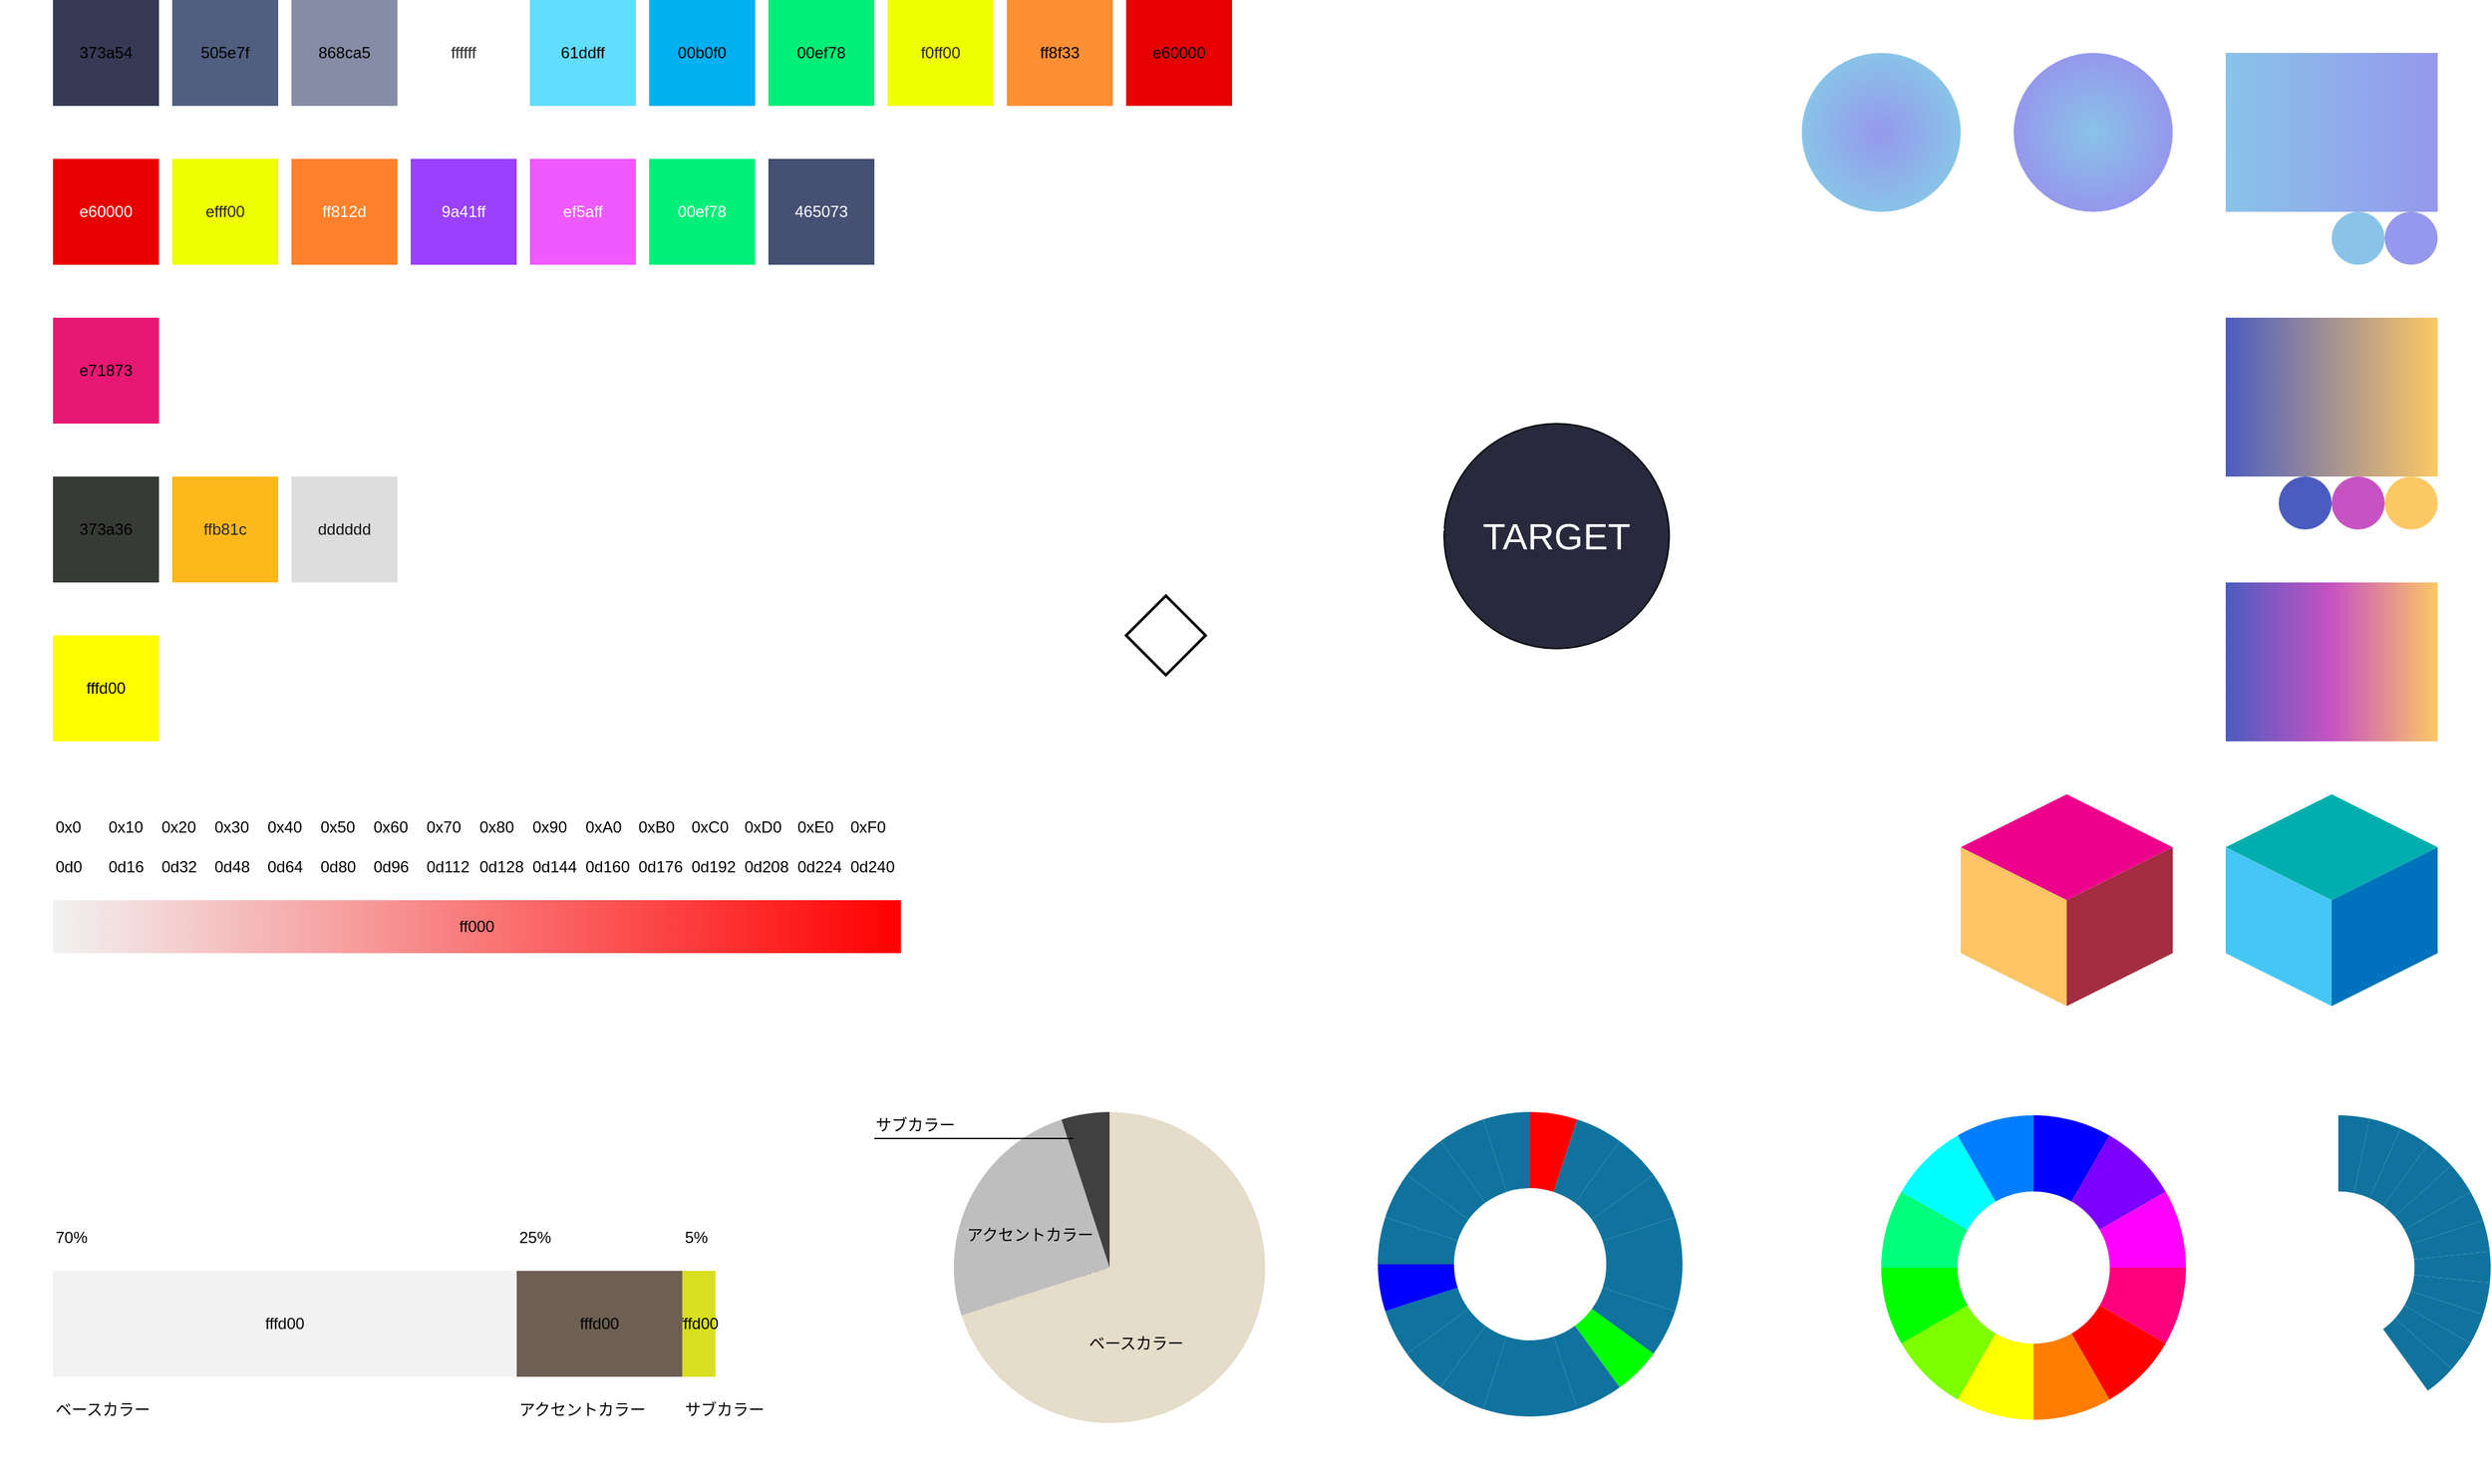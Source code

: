 <mxfile version="16.6.3" type="device" pages="7"><diagram id="QDypCJEGJVB9g0k5MVcG" name="Page-1"><mxGraphModel dx="1360" dy="802" grid="1" gridSize="10" guides="1" tooltips="1" connect="1" arrows="1" fold="1" page="1" pageScale="1" pageWidth="1920" pageHeight="1200" math="0" shadow="0"><root><mxCell id="0"/><mxCell id="1" parent="0"/><mxCell id="ijcROolz3pxaQpGeL4iJ-1" value="fffd00" style="rounded=0;whiteSpace=wrap;html=1;fillColor=#FFFFFF;strokeColor=none;fontColor=#020202;" vertex="1" parent="1"><mxGeometry x="640" y="840" width="360" height="320" as="geometry"/></mxCell><mxCell id="ijcROolz3pxaQpGeL4iJ-2" value="" style="verticalLabelPosition=bottom;verticalAlign=top;html=1;shape=mxgraph.basic.pie;fillColor=#e5dcc9;strokeColor=none;startAngle=0;endAngle=0.7;fontColor=#020202;" vertex="1" parent="1"><mxGeometry x="720" y="880" width="235" height="235" as="geometry"/></mxCell><mxCell id="ijcROolz3pxaQpGeL4iJ-3" value="fffd00" style="rounded=0;whiteSpace=wrap;html=1;fillColor=#FFFFFF;strokeColor=none;fontColor=#020202;" vertex="1" parent="1"><mxGeometry y="920" width="600" height="240" as="geometry"/></mxCell><mxCell id="ijcROolz3pxaQpGeL4iJ-4" value="e71873" style="rounded=0;whiteSpace=wrap;html=1;fillColor=#E71873;strokeColor=none;" vertex="1" parent="1"><mxGeometry x="40" y="280" width="80" height="80" as="geometry"/></mxCell><mxCell id="ijcROolz3pxaQpGeL4iJ-5" value="373a54" style="whiteSpace=wrap;html=1;fillColor=#373A54;strokeColor=none;" vertex="1" parent="1"><mxGeometry x="40" y="40" width="80" height="80" as="geometry"/></mxCell><mxCell id="ijcROolz3pxaQpGeL4iJ-6" value="505e7f" style="whiteSpace=wrap;html=1;fillColor=#505e7f;strokeColor=none;" vertex="1" parent="1"><mxGeometry x="130" y="40" width="80" height="80" as="geometry"/></mxCell><mxCell id="ijcROolz3pxaQpGeL4iJ-7" value="868ca5" style="whiteSpace=wrap;html=1;fillColor=#868ca5;strokeColor=none;" vertex="1" parent="1"><mxGeometry x="220" y="40" width="80" height="80" as="geometry"/></mxCell><mxCell id="ijcROolz3pxaQpGeL4iJ-8" value="ffffff" style="whiteSpace=wrap;html=1;fillColor=#ffffff;strokeColor=none;fontColor=#282828;" vertex="1" parent="1"><mxGeometry x="310" y="40" width="80" height="80" as="geometry"/></mxCell><mxCell id="ijcROolz3pxaQpGeL4iJ-9" value="61ddff" style="whiteSpace=wrap;html=1;fillColor=#61ddff;strokeColor=none;" vertex="1" parent="1"><mxGeometry x="400" y="40" width="80" height="80" as="geometry"/></mxCell><mxCell id="ijcROolz3pxaQpGeL4iJ-10" value="00b0f0" style="whiteSpace=wrap;html=1;fillColor=#00b0f0;strokeColor=none;" vertex="1" parent="1"><mxGeometry x="490" y="40" width="80" height="80" as="geometry"/></mxCell><mxCell id="ijcROolz3pxaQpGeL4iJ-11" value="00ef78" style="whiteSpace=wrap;html=1;fillColor=#00ef78;strokeColor=none;" vertex="1" parent="1"><mxGeometry x="580" y="40" width="80" height="80" as="geometry"/></mxCell><mxCell id="ijcROolz3pxaQpGeL4iJ-12" value="f0ff00" style="whiteSpace=wrap;html=1;fillColor=#f0ff00;strokeColor=none;fontColor=#282828;" vertex="1" parent="1"><mxGeometry x="670" y="40" width="80" height="80" as="geometry"/></mxCell><mxCell id="ijcROolz3pxaQpGeL4iJ-13" value="ff8f33" style="whiteSpace=wrap;html=1;fillColor=#ff8f33;strokeColor=none;" vertex="1" parent="1"><mxGeometry x="760" y="40" width="80" height="80" as="geometry"/></mxCell><mxCell id="ijcROolz3pxaQpGeL4iJ-14" value="e60000" style="whiteSpace=wrap;html=1;fillColor=#e60000;strokeColor=none;" vertex="1" parent="1"><mxGeometry x="850" y="40" width="80" height="80" as="geometry"/></mxCell><mxCell id="ijcROolz3pxaQpGeL4iJ-15" value="e60000" style="rounded=0;whiteSpace=wrap;html=1;fontColor=#FFFFFF;fillColor=#e60000;strokeColor=none;" vertex="1" parent="1"><mxGeometry x="40" y="160" width="80" height="80" as="geometry"/></mxCell><mxCell id="ijcROolz3pxaQpGeL4iJ-16" value="efff00" style="rounded=0;whiteSpace=wrap;html=1;fontColor=#282828;fillColor=#efff00;strokeColor=none;" vertex="1" parent="1"><mxGeometry x="130" y="160" width="80" height="80" as="geometry"/></mxCell><mxCell id="ijcROolz3pxaQpGeL4iJ-17" value="ff812d" style="rounded=0;whiteSpace=wrap;html=1;fontColor=#FFFFFF;fillColor=#ff812d;strokeColor=none;" vertex="1" parent="1"><mxGeometry x="220" y="160" width="80" height="80" as="geometry"/></mxCell><mxCell id="ijcROolz3pxaQpGeL4iJ-18" value="9a41ff" style="rounded=0;whiteSpace=wrap;html=1;fontColor=#FFFFFF;fillColor=#9a41ff;strokeColor=none;" vertex="1" parent="1"><mxGeometry x="310" y="160" width="80" height="80" as="geometry"/></mxCell><mxCell id="ijcROolz3pxaQpGeL4iJ-19" value="ef5aff" style="rounded=0;whiteSpace=wrap;html=1;fontColor=#FFFFFF;fillColor=#ef5aff;strokeColor=none;" vertex="1" parent="1"><mxGeometry x="400" y="160" width="80" height="80" as="geometry"/></mxCell><mxCell id="ijcROolz3pxaQpGeL4iJ-20" value="00ef78" style="rounded=0;whiteSpace=wrap;html=1;fontColor=#FFFFFF;fillColor=#00ef78;strokeColor=none;" vertex="1" parent="1"><mxGeometry x="490" y="160" width="80" height="80" as="geometry"/></mxCell><mxCell id="ijcROolz3pxaQpGeL4iJ-21" value="465073" style="rounded=0;whiteSpace=wrap;html=1;fontColor=#FFFFFF;fillColor=#465073;strokeColor=none;" vertex="1" parent="1"><mxGeometry x="580" y="160" width="80" height="80" as="geometry"/></mxCell><mxCell id="ijcROolz3pxaQpGeL4iJ-22" value="373a36" style="rounded=0;whiteSpace=wrap;html=1;fillColor=#373a36;strokeColor=none;" vertex="1" parent="1"><mxGeometry x="40" y="400" width="80" height="80" as="geometry"/></mxCell><mxCell id="ijcROolz3pxaQpGeL4iJ-23" value="&lt;font color=&quot;#282828&quot;&gt;ffb81c&lt;/font&gt;" style="rounded=0;whiteSpace=wrap;html=1;fillColor=#ffb81c;strokeColor=none;" vertex="1" parent="1"><mxGeometry x="130" y="400" width="80" height="80" as="geometry"/></mxCell><mxCell id="ijcROolz3pxaQpGeL4iJ-24" value="&lt;font&gt;dddddd&lt;/font&gt;" style="rounded=0;whiteSpace=wrap;html=1;fillColor=#dddddd;strokeColor=none;fontColor=#141414;" vertex="1" parent="1"><mxGeometry x="220" y="400" width="80" height="80" as="geometry"/></mxCell><mxCell id="ijcROolz3pxaQpGeL4iJ-25" value="fffd00" style="rounded=0;whiteSpace=wrap;html=1;fillColor=#fffd00;strokeColor=none;fontColor=#020202;" vertex="1" parent="1"><mxGeometry x="40" y="520" width="80" height="80" as="geometry"/></mxCell><mxCell id="ijcROolz3pxaQpGeL4iJ-26" value="fffd00" style="rounded=0;whiteSpace=wrap;html=1;fillColor=#f2f2f2;strokeColor=none;fontColor=#020202;" vertex="1" parent="1"><mxGeometry x="40" y="1000" width="350" height="80" as="geometry"/></mxCell><mxCell id="ijcROolz3pxaQpGeL4iJ-27" value="fffd00" style="rounded=0;whiteSpace=wrap;html=1;fillColor=#d8df21;strokeColor=none;fontColor=#020202;" vertex="1" parent="1"><mxGeometry x="515" y="1000" width="25" height="80" as="geometry"/></mxCell><mxCell id="ijcROolz3pxaQpGeL4iJ-28" value="fffd00" style="rounded=0;whiteSpace=wrap;html=1;fillColor=#6e5f53;strokeColor=none;fontColor=#020202;" vertex="1" parent="1"><mxGeometry x="390" y="1000" width="125" height="80" as="geometry"/></mxCell><mxCell id="ijcROolz3pxaQpGeL4iJ-29" value="70%" style="text;html=1;strokeColor=none;fillColor=none;align=left;verticalAlign=middle;whiteSpace=wrap;rounded=0;fontColor=#020202;" vertex="1" parent="1"><mxGeometry x="40" y="960" width="60" height="30" as="geometry"/></mxCell><mxCell id="ijcROolz3pxaQpGeL4iJ-30" value="25%" style="text;html=1;strokeColor=none;fillColor=none;align=left;verticalAlign=middle;whiteSpace=wrap;rounded=0;fontColor=#020202;" vertex="1" parent="1"><mxGeometry x="390" y="960" width="60" height="30" as="geometry"/></mxCell><mxCell id="ijcROolz3pxaQpGeL4iJ-31" value="5%" style="text;html=1;strokeColor=none;fillColor=none;align=left;verticalAlign=middle;whiteSpace=wrap;rounded=0;fontColor=#020202;" vertex="1" parent="1"><mxGeometry x="515" y="960" width="60" height="30" as="geometry"/></mxCell><mxCell id="ijcROolz3pxaQpGeL4iJ-32" value="ベースカラー" style="text;html=1;strokeColor=none;fillColor=none;align=left;verticalAlign=middle;whiteSpace=wrap;rounded=0;fontColor=#020202;" vertex="1" parent="1"><mxGeometry x="40" y="1090" width="90" height="30" as="geometry"/></mxCell><mxCell id="ijcROolz3pxaQpGeL4iJ-33" value="アクセントカラー" style="text;html=1;strokeColor=none;fillColor=none;align=left;verticalAlign=middle;whiteSpace=wrap;rounded=0;fontColor=#020202;" vertex="1" parent="1"><mxGeometry x="390" y="1090" width="100" height="30" as="geometry"/></mxCell><mxCell id="ijcROolz3pxaQpGeL4iJ-34" value="サブカラー" style="text;html=1;strokeColor=none;fillColor=none;align=left;verticalAlign=middle;whiteSpace=wrap;rounded=0;fontColor=#020202;" vertex="1" parent="1"><mxGeometry x="515" y="1090" width="75" height="30" as="geometry"/></mxCell><mxCell id="ijcROolz3pxaQpGeL4iJ-35" value="" style="verticalLabelPosition=bottom;verticalAlign=top;html=1;shape=mxgraph.basic.pie;fillColor=#bebebe;strokeColor=none;startAngle=0.7;endAngle=0.95;fontColor=#020202;" vertex="1" parent="1"><mxGeometry x="720" y="880" width="235" height="235" as="geometry"/></mxCell><mxCell id="ijcROolz3pxaQpGeL4iJ-36" value="" style="verticalLabelPosition=bottom;verticalAlign=top;html=1;shape=mxgraph.basic.pie;fillColor=#404040;strokeColor=none;startAngle=0.95;endAngle=1;fontColor=#020202;" vertex="1" parent="1"><mxGeometry x="720" y="880" width="235" height="235" as="geometry"/></mxCell><mxCell id="ijcROolz3pxaQpGeL4iJ-37" value="ベースカラー" style="text;html=1;strokeColor=none;fillColor=none;align=left;verticalAlign=middle;whiteSpace=wrap;rounded=0;fontColor=#020202;" vertex="1" parent="1"><mxGeometry x="820" y="1040" width="75" height="30" as="geometry"/></mxCell><mxCell id="ijcROolz3pxaQpGeL4iJ-38" value="アクセントカラー" style="text;html=1;strokeColor=none;fillColor=none;align=left;verticalAlign=middle;whiteSpace=wrap;rounded=0;fontColor=#020202;" vertex="1" parent="1"><mxGeometry x="728" y="958" width="100" height="30" as="geometry"/></mxCell><mxCell id="ijcROolz3pxaQpGeL4iJ-39" value="サブカラー" style="text;html=1;strokeColor=none;fillColor=none;align=left;verticalAlign=middle;whiteSpace=wrap;rounded=0;fontColor=#020202;" vertex="1" parent="1"><mxGeometry x="658.5" y="874.5" width="75" height="30" as="geometry"/></mxCell><mxCell id="ijcROolz3pxaQpGeL4iJ-40" value="" style="endArrow=none;html=1;rounded=0;fontColor=#020202;strokeColor=#020202;" edge="1" parent="1"><mxGeometry width="50" height="50" relative="1" as="geometry"><mxPoint x="660" y="900" as="sourcePoint"/><mxPoint x="810" y="900" as="targetPoint"/></mxGeometry></mxCell><mxCell id="ijcROolz3pxaQpGeL4iJ-41" value="" style="verticalLabelPosition=bottom;verticalAlign=top;html=1;shape=mxgraph.basic.partConcEllipse;fillColor=#FF0000;strokeColor=none;startAngle=0;endAngle=0.05;arcWidth=0.5;fontColor=#020202;" vertex="1" parent="1"><mxGeometry x="1040" y="880" width="230" height="230" as="geometry"/></mxCell><mxCell id="ijcROolz3pxaQpGeL4iJ-42" value="" style="verticalLabelPosition=bottom;verticalAlign=top;html=1;shape=mxgraph.basic.partConcEllipse;fillColor=#10739E;strokeColor=none;startAngle=0.05;endAngle=0.1;arcWidth=0.5;fontColor=#020202;" vertex="1" parent="1"><mxGeometry x="1040" y="880" width="230" height="230" as="geometry"/></mxCell><mxCell id="ijcROolz3pxaQpGeL4iJ-43" value="" style="verticalLabelPosition=bottom;verticalAlign=top;html=1;shape=mxgraph.basic.partConcEllipse;fillColor=#10739E;strokeColor=none;startAngle=0.1;endAngle=0.15;arcWidth=0.5;fontColor=#020202;" vertex="1" parent="1"><mxGeometry x="1040" y="880" width="230" height="230" as="geometry"/></mxCell><mxCell id="ijcROolz3pxaQpGeL4iJ-44" value="" style="verticalLabelPosition=bottom;verticalAlign=top;html=1;shape=mxgraph.basic.partConcEllipse;fillColor=#10739E;strokeColor=none;startAngle=0.45;endAngle=0.45;arcWidth=0.5;fontColor=#020202;" vertex="1" parent="1"><mxGeometry x="1310" y="900" width="230" height="230" as="geometry"/></mxCell><mxCell id="ijcROolz3pxaQpGeL4iJ-45" value="" style="verticalLabelPosition=bottom;verticalAlign=top;html=1;shape=mxgraph.basic.partConcEllipse;fillColor=#10739E;strokeColor=none;startAngle=0.15;endAngle=0.2;arcWidth=0.5;fontColor=#020202;" vertex="1" parent="1"><mxGeometry x="1040" y="880" width="230" height="230" as="geometry"/></mxCell><mxCell id="ijcROolz3pxaQpGeL4iJ-46" value="" style="verticalLabelPosition=bottom;verticalAlign=top;html=1;shape=mxgraph.basic.partConcEllipse;fillColor=#10739E;strokeColor=none;startAngle=0.2;endAngle=0.25;arcWidth=0.5;fontColor=#020202;" vertex="1" parent="1"><mxGeometry x="1040" y="880" width="230" height="230" as="geometry"/></mxCell><mxCell id="ijcROolz3pxaQpGeL4iJ-47" value="" style="verticalLabelPosition=bottom;verticalAlign=top;html=1;shape=mxgraph.basic.partConcEllipse;fillColor=#10739E;strokeColor=none;startAngle=0.25;endAngle=0.3;arcWidth=0.5;fontColor=#020202;" vertex="1" parent="1"><mxGeometry x="1040" y="880" width="230" height="230" as="geometry"/></mxCell><mxCell id="ijcROolz3pxaQpGeL4iJ-48" value="" style="verticalLabelPosition=bottom;verticalAlign=top;html=1;shape=mxgraph.basic.partConcEllipse;fillColor=#10739E;strokeColor=none;startAngle=0.3;endAngle=0.35;arcWidth=0.5;fontColor=#020202;" vertex="1" parent="1"><mxGeometry x="1040" y="880" width="230" height="230" as="geometry"/></mxCell><mxCell id="ijcROolz3pxaQpGeL4iJ-49" value="" style="verticalLabelPosition=bottom;verticalAlign=top;html=1;shape=mxgraph.basic.partConcEllipse;fillColor=#00FF00;strokeColor=none;startAngle=0.35;endAngle=0.4;arcWidth=0.5;fontColor=#020202;" vertex="1" parent="1"><mxGeometry x="1040" y="880" width="230" height="230" as="geometry"/></mxCell><mxCell id="ijcROolz3pxaQpGeL4iJ-50" value="" style="verticalLabelPosition=bottom;verticalAlign=top;html=1;shape=mxgraph.basic.partConcEllipse;fillColor=#10739E;strokeColor=none;startAngle=0.4;endAngle=0.45;arcWidth=0.5;fontColor=#020202;" vertex="1" parent="1"><mxGeometry x="1040" y="880" width="230" height="230" as="geometry"/></mxCell><mxCell id="ijcROolz3pxaQpGeL4iJ-51" value="" style="verticalLabelPosition=bottom;verticalAlign=top;html=1;shape=mxgraph.basic.partConcEllipse;fillColor=#10739E;strokeColor=none;startAngle=0.45;endAngle=0.5;arcWidth=0.5;fontColor=#020202;" vertex="1" parent="1"><mxGeometry x="1040" y="880" width="230" height="230" as="geometry"/></mxCell><mxCell id="ijcROolz3pxaQpGeL4iJ-52" value="" style="verticalLabelPosition=bottom;verticalAlign=top;html=1;shape=mxgraph.basic.partConcEllipse;fillColor=#10739E;strokeColor=none;startAngle=0.5;endAngle=0.55;arcWidth=0.5;fontColor=#020202;" vertex="1" parent="1"><mxGeometry x="1040" y="880" width="230" height="230" as="geometry"/></mxCell><mxCell id="ijcROolz3pxaQpGeL4iJ-53" value="" style="verticalLabelPosition=bottom;verticalAlign=top;html=1;shape=mxgraph.basic.partConcEllipse;fillColor=#10739E;strokeColor=none;startAngle=0.55;endAngle=0.6;arcWidth=0.5;fontColor=#020202;" vertex="1" parent="1"><mxGeometry x="1040" y="880" width="230" height="230" as="geometry"/></mxCell><mxCell id="ijcROolz3pxaQpGeL4iJ-54" value="" style="verticalLabelPosition=bottom;verticalAlign=top;html=1;shape=mxgraph.basic.partConcEllipse;fillColor=#10739E;strokeColor=none;startAngle=0.6;endAngle=0.65;arcWidth=0.5;fontColor=#020202;" vertex="1" parent="1"><mxGeometry x="1040" y="880" width="230" height="230" as="geometry"/></mxCell><mxCell id="ijcROolz3pxaQpGeL4iJ-55" value="" style="verticalLabelPosition=bottom;verticalAlign=top;html=1;shape=mxgraph.basic.partConcEllipse;fillColor=#10739E;strokeColor=none;startAngle=0.65;endAngle=0.7;arcWidth=0.5;fontColor=#020202;" vertex="1" parent="1"><mxGeometry x="1040" y="880" width="230" height="230" as="geometry"/></mxCell><mxCell id="ijcROolz3pxaQpGeL4iJ-56" value="" style="verticalLabelPosition=bottom;verticalAlign=top;html=1;shape=mxgraph.basic.partConcEllipse;fillColor=#0000FF;strokeColor=none;startAngle=0.7;endAngle=0.75;arcWidth=0.5;fontColor=#020202;" vertex="1" parent="1"><mxGeometry x="1040" y="880" width="230" height="230" as="geometry"/></mxCell><mxCell id="ijcROolz3pxaQpGeL4iJ-57" value="" style="verticalLabelPosition=bottom;verticalAlign=top;html=1;shape=mxgraph.basic.partConcEllipse;fillColor=#10739E;strokeColor=none;startAngle=0.75;endAngle=0.8;arcWidth=0.5;fontColor=#020202;" vertex="1" parent="1"><mxGeometry x="1040" y="880" width="230" height="230" as="geometry"/></mxCell><mxCell id="ijcROolz3pxaQpGeL4iJ-58" value="" style="verticalLabelPosition=bottom;verticalAlign=top;html=1;shape=mxgraph.basic.partConcEllipse;fillColor=#10739E;strokeColor=none;startAngle=0.8;endAngle=0.85;arcWidth=0.5;fontColor=#020202;" vertex="1" parent="1"><mxGeometry x="1040" y="880" width="230" height="230" as="geometry"/></mxCell><mxCell id="ijcROolz3pxaQpGeL4iJ-59" value="" style="verticalLabelPosition=bottom;verticalAlign=top;html=1;shape=mxgraph.basic.partConcEllipse;fillColor=#10739E;strokeColor=none;startAngle=0.85;endAngle=0.9;arcWidth=0.5;fontColor=#020202;" vertex="1" parent="1"><mxGeometry x="1040" y="880" width="230" height="230" as="geometry"/></mxCell><mxCell id="ijcROolz3pxaQpGeL4iJ-60" value="" style="verticalLabelPosition=bottom;verticalAlign=top;html=1;shape=mxgraph.basic.partConcEllipse;fillColor=#10739E;strokeColor=none;startAngle=0.9;endAngle=0.95;arcWidth=0.5;fontColor=#020202;" vertex="1" parent="1"><mxGeometry x="1040" y="880" width="230" height="230" as="geometry"/></mxCell><mxCell id="ijcROolz3pxaQpGeL4iJ-61" value="" style="verticalLabelPosition=bottom;verticalAlign=top;html=1;shape=mxgraph.basic.partConcEllipse;fillColor=#10739E;strokeColor=none;startAngle=0.95;endAngle=1;arcWidth=0.5;fontColor=#020202;" vertex="1" parent="1"><mxGeometry x="1040" y="880" width="230" height="230" as="geometry"/></mxCell><mxCell id="ijcROolz3pxaQpGeL4iJ-62" value="" style="verticalLabelPosition=bottom;verticalAlign=top;html=1;shape=mxgraph.basic.partConcEllipse;fillColor=#10739E;strokeColor=none;startAngle=0;endAngle=0.033;arcWidth=0.5;fontColor=#020202;" vertex="1" parent="1"><mxGeometry x="1650" y="882.5" width="230" height="230" as="geometry"/></mxCell><mxCell id="ijcROolz3pxaQpGeL4iJ-63" value="" style="verticalLabelPosition=bottom;verticalAlign=top;html=1;shape=mxgraph.basic.partConcEllipse;fillColor=#10739E;strokeColor=none;startAngle=0.033;endAngle=0.067;arcWidth=0.5;fontColor=#020202;" vertex="1" parent="1"><mxGeometry x="1650" y="882.5" width="230" height="230" as="geometry"/></mxCell><mxCell id="ijcROolz3pxaQpGeL4iJ-64" value="" style="verticalLabelPosition=bottom;verticalAlign=top;html=1;shape=mxgraph.basic.partConcEllipse;fillColor=#10739E;strokeColor=none;startAngle=0.067;endAngle=0.1;arcWidth=0.5;fontColor=#020202;" vertex="1" parent="1"><mxGeometry x="1650" y="882.5" width="230" height="230" as="geometry"/></mxCell><mxCell id="ijcROolz3pxaQpGeL4iJ-65" value="" style="verticalLabelPosition=bottom;verticalAlign=top;html=1;shape=mxgraph.basic.partConcEllipse;fillColor=#10739E;strokeColor=none;startAngle=0.1;endAngle=0.133;arcWidth=0.5;fontColor=#020202;" vertex="1" parent="1"><mxGeometry x="1650" y="882.5" width="230" height="230" as="geometry"/></mxCell><mxCell id="ijcROolz3pxaQpGeL4iJ-66" value="" style="verticalLabelPosition=bottom;verticalAlign=top;html=1;shape=mxgraph.basic.partConcEllipse;fillColor=#10739E;strokeColor=none;startAngle=0.133;endAngle=0.167;arcWidth=0.5;fontColor=#020202;" vertex="1" parent="1"><mxGeometry x="1650" y="882.5" width="230" height="230" as="geometry"/></mxCell><mxCell id="ijcROolz3pxaQpGeL4iJ-67" value="" style="verticalLabelPosition=bottom;verticalAlign=top;html=1;shape=mxgraph.basic.partConcEllipse;fillColor=#10739E;strokeColor=none;startAngle=0.167;endAngle=0.2;arcWidth=0.5;fontColor=#020202;" vertex="1" parent="1"><mxGeometry x="1650" y="882.5" width="230" height="230" as="geometry"/></mxCell><mxCell id="ijcROolz3pxaQpGeL4iJ-68" value="" style="verticalLabelPosition=bottom;verticalAlign=top;html=1;shape=mxgraph.basic.partConcEllipse;fillColor=#10739E;strokeColor=none;startAngle=0.2;endAngle=0.233;arcWidth=0.5;fontColor=#020202;" vertex="1" parent="1"><mxGeometry x="1650" y="882.5" width="230" height="230" as="geometry"/></mxCell><mxCell id="ijcROolz3pxaQpGeL4iJ-69" value="" style="verticalLabelPosition=bottom;verticalAlign=top;html=1;shape=mxgraph.basic.partConcEllipse;fillColor=#10739E;strokeColor=none;startAngle=0.233;endAngle=0.266;arcWidth=0.5;fontColor=#020202;" vertex="1" parent="1"><mxGeometry x="1650" y="882.5" width="230" height="230" as="geometry"/></mxCell><mxCell id="ijcROolz3pxaQpGeL4iJ-70" value="" style="verticalLabelPosition=bottom;verticalAlign=top;html=1;shape=mxgraph.basic.partConcEllipse;fillColor=#10739E;strokeColor=none;startAngle=0.266;endAngle=0.3;arcWidth=0.5;fontColor=#020202;" vertex="1" parent="1"><mxGeometry x="1650" y="882.5" width="230" height="230" as="geometry"/></mxCell><mxCell id="ijcROolz3pxaQpGeL4iJ-71" value="" style="verticalLabelPosition=bottom;verticalAlign=top;html=1;shape=mxgraph.basic.partConcEllipse;fillColor=#10739E;strokeColor=none;startAngle=0.3;endAngle=0.333;arcWidth=0.5;fontColor=#020202;" vertex="1" parent="1"><mxGeometry x="1650" y="882.5" width="230" height="230" as="geometry"/></mxCell><mxCell id="ijcROolz3pxaQpGeL4iJ-72" value="" style="verticalLabelPosition=bottom;verticalAlign=top;html=1;shape=mxgraph.basic.partConcEllipse;fillColor=#10739E;strokeColor=none;startAngle=0.333;endAngle=0.366;arcWidth=0.5;fontColor=#020202;" vertex="1" parent="1"><mxGeometry x="1650" y="882.5" width="230" height="230" as="geometry"/></mxCell><mxCell id="ijcROolz3pxaQpGeL4iJ-73" value="" style="verticalLabelPosition=bottom;verticalAlign=top;html=1;shape=mxgraph.basic.partConcEllipse;fillColor=#10739E;strokeColor=none;startAngle=0.366;endAngle=0.4;arcWidth=0.5;fontColor=#020202;" vertex="1" parent="1"><mxGeometry x="1650" y="882.5" width="230" height="230" as="geometry"/></mxCell><mxCell id="ijcROolz3pxaQpGeL4iJ-74" value="" style="verticalLabelPosition=bottom;verticalAlign=top;html=1;shape=mxgraph.basic.partConcEllipse;fillColor=#0000FF;strokeColor=none;startAngle=0;endAngle=0.083;arcWidth=0.5;fontColor=#020202;" vertex="1" parent="1"><mxGeometry x="1420" y="882.5" width="230" height="230" as="geometry"/></mxCell><mxCell id="ijcROolz3pxaQpGeL4iJ-75" value="" style="verticalLabelPosition=bottom;verticalAlign=top;html=1;shape=mxgraph.basic.partConcEllipse;fillColor=#7d00ff;strokeColor=none;startAngle=0.083;endAngle=0.167;arcWidth=0.5;fontColor=#020202;" vertex="1" parent="1"><mxGeometry x="1420" y="882.5" width="230" height="230" as="geometry"/></mxCell><mxCell id="ijcROolz3pxaQpGeL4iJ-76" value="" style="verticalLabelPosition=bottom;verticalAlign=top;html=1;shape=mxgraph.basic.partConcEllipse;fillColor=#ff00ff;strokeColor=none;startAngle=0.167;endAngle=0.25;arcWidth=0.5;fontColor=#020202;" vertex="1" parent="1"><mxGeometry x="1420" y="882.5" width="230" height="230" as="geometry"/></mxCell><mxCell id="ijcROolz3pxaQpGeL4iJ-77" value="" style="verticalLabelPosition=bottom;verticalAlign=top;html=1;shape=mxgraph.basic.partConcEllipse;fillColor=#ff007d;strokeColor=none;startAngle=0.25;endAngle=0.333;arcWidth=0.5;fontColor=#020202;" vertex="1" parent="1"><mxGeometry x="1420" y="882.5" width="230" height="230" as="geometry"/></mxCell><mxCell id="ijcROolz3pxaQpGeL4iJ-78" value="" style="verticalLabelPosition=bottom;verticalAlign=top;html=1;shape=mxgraph.basic.partConcEllipse;fillColor=#FF0000;strokeColor=none;startAngle=0.333;endAngle=0.417;arcWidth=0.5;fontColor=#020202;" vertex="1" parent="1"><mxGeometry x="1420" y="882.5" width="230" height="230" as="geometry"/></mxCell><mxCell id="ijcROolz3pxaQpGeL4iJ-79" value="" style="verticalLabelPosition=bottom;verticalAlign=top;html=1;shape=mxgraph.basic.partConcEllipse;fillColor=#ff7d00;strokeColor=none;startAngle=0.417;endAngle=0.5;arcWidth=0.5;fontColor=#020202;" vertex="1" parent="1"><mxGeometry x="1420" y="882.5" width="230" height="230" as="geometry"/></mxCell><mxCell id="ijcROolz3pxaQpGeL4iJ-80" value="" style="verticalLabelPosition=bottom;verticalAlign=top;html=1;shape=mxgraph.basic.partConcEllipse;fillColor=#ffff00;strokeColor=none;startAngle=0.5;endAngle=0.583;arcWidth=0.5;fontColor=#020202;" vertex="1" parent="1"><mxGeometry x="1420" y="882.5" width="230" height="230" as="geometry"/></mxCell><mxCell id="ijcROolz3pxaQpGeL4iJ-81" value="" style="verticalLabelPosition=bottom;verticalAlign=top;html=1;shape=mxgraph.basic.partConcEllipse;fillColor=#7dff00;strokeColor=none;startAngle=0.583;endAngle=0.667;arcWidth=0.5;fontColor=#020202;" vertex="1" parent="1"><mxGeometry x="1420" y="882.5" width="230" height="230" as="geometry"/></mxCell><mxCell id="ijcROolz3pxaQpGeL4iJ-82" value="" style="verticalLabelPosition=bottom;verticalAlign=top;html=1;shape=mxgraph.basic.partConcEllipse;fillColor=#00FF00;strokeColor=none;startAngle=0.667;endAngle=0.75;arcWidth=0.5;fontColor=#020202;" vertex="1" parent="1"><mxGeometry x="1420" y="882.5" width="230" height="230" as="geometry"/></mxCell><mxCell id="ijcROolz3pxaQpGeL4iJ-83" value="" style="verticalLabelPosition=bottom;verticalAlign=top;html=1;shape=mxgraph.basic.partConcEllipse;fillColor=#00ff7d;strokeColor=none;startAngle=0.75;endAngle=0.833;arcWidth=0.5;fontColor=#020202;" vertex="1" parent="1"><mxGeometry x="1420" y="882.5" width="230" height="230" as="geometry"/></mxCell><mxCell id="ijcROolz3pxaQpGeL4iJ-84" value="" style="verticalLabelPosition=bottom;verticalAlign=top;html=1;shape=mxgraph.basic.partConcEllipse;fillColor=#00ffff;strokeColor=none;startAngle=0.833;endAngle=0.917;arcWidth=0.5;fontColor=#020202;" vertex="1" parent="1"><mxGeometry x="1420" y="882.5" width="230" height="230" as="geometry"/></mxCell><mxCell id="ijcROolz3pxaQpGeL4iJ-85" value="" style="verticalLabelPosition=bottom;verticalAlign=top;html=1;shape=mxgraph.basic.partConcEllipse;fillColor=#007DFF;strokeColor=none;startAngle=0.917;endAngle=1;arcWidth=0.5;fontColor=#020202;" vertex="1" parent="1"><mxGeometry x="1420" y="882.5" width="230" height="230" as="geometry"/></mxCell><mxCell id="ijcROolz3pxaQpGeL4iJ-86" value="" style="rounded=0;whiteSpace=wrap;html=1;fontColor=#020202;fillColor=#89c3e8;gradientColor=#9598ec;gradientDirection=east;strokeColor=none;" vertex="1" parent="1"><mxGeometry x="1680" y="80" width="160" height="120" as="geometry"/></mxCell><mxCell id="ijcROolz3pxaQpGeL4iJ-87" value="" style="rounded=0;whiteSpace=wrap;html=1;fontColor=#020202;fillColor=#4b5cc0;gradientColor=#fcc864;gradientDirection=east;strokeColor=none;" vertex="1" parent="1"><mxGeometry x="1680" y="280" width="160" height="120" as="geometry"/></mxCell><mxCell id="ijcROolz3pxaQpGeL4iJ-88" value="" style="ellipse;whiteSpace=wrap;html=1;aspect=fixed;fontColor=#020202;fillColor=#89C3E8;gradientColor=none;gradientDirection=east;strokeColor=none;" vertex="1" parent="1"><mxGeometry x="1760" y="200" width="40" height="40" as="geometry"/></mxCell><mxCell id="ijcROolz3pxaQpGeL4iJ-89" value="" style="ellipse;whiteSpace=wrap;html=1;aspect=fixed;fontColor=#020202;fillColor=#9598EC;gradientColor=none;gradientDirection=east;strokeColor=none;" vertex="1" parent="1"><mxGeometry x="1800" y="200" width="40" height="40" as="geometry"/></mxCell><mxCell id="ijcROolz3pxaQpGeL4iJ-90" value="" style="ellipse;whiteSpace=wrap;html=1;aspect=fixed;fontColor=#020202;fillColor=#4B5CC0;gradientColor=none;gradientDirection=east;strokeColor=none;" vertex="1" parent="1"><mxGeometry x="1720" y="400" width="40" height="40" as="geometry"/></mxCell><mxCell id="ijcROolz3pxaQpGeL4iJ-91" value="" style="ellipse;whiteSpace=wrap;html=1;aspect=fixed;fontColor=#020202;fillColor=#FCC864;gradientColor=none;gradientDirection=east;strokeColor=none;" vertex="1" parent="1"><mxGeometry x="1800" y="400" width="40" height="40" as="geometry"/></mxCell><mxCell id="ijcROolz3pxaQpGeL4iJ-92" value="" style="ellipse;whiteSpace=wrap;html=1;aspect=fixed;fontColor=#020202;fillColor=#c752c2;gradientColor=none;gradientDirection=east;strokeColor=none;" vertex="1" parent="1"><mxGeometry x="1760" y="400" width="40" height="40" as="geometry"/></mxCell><mxCell id="ijcROolz3pxaQpGeL4iJ-93" value="" style="rounded=0;whiteSpace=wrap;html=1;fontColor=#020202;fillColor=#4b5cc0;gradientColor=#C752C2;gradientDirection=east;strokeColor=none;" vertex="1" parent="1"><mxGeometry x="1680" y="480" width="80" height="120" as="geometry"/></mxCell><mxCell id="ijcROolz3pxaQpGeL4iJ-94" value="" style="rounded=0;whiteSpace=wrap;html=1;fontColor=#020202;fillColor=#C752C2;gradientColor=#fcc864;gradientDirection=east;strokeColor=none;" vertex="1" parent="1"><mxGeometry x="1760" y="480" width="80" height="120" as="geometry"/></mxCell><mxCell id="ijcROolz3pxaQpGeL4iJ-95" value="" style="rhombus;whiteSpace=wrap;html=1;fontColor=#020202;fillColor=#00afad;gradientColor=none;gradientDirection=east;strokeColor=none;" vertex="1" parent="1"><mxGeometry x="1680" y="640" width="160" height="80" as="geometry"/></mxCell><mxCell id="ijcROolz3pxaQpGeL4iJ-96" value="" style="shape=parallelogram;perimeter=parallelogramPerimeter;whiteSpace=wrap;html=1;fixedSize=1;fontColor=#020202;fillColor=#44c7f4;gradientColor=none;gradientDirection=east;direction=south;strokeColor=none;size=40;" vertex="1" parent="1"><mxGeometry x="1680" y="680" width="80" height="120" as="geometry"/></mxCell><mxCell id="ijcROolz3pxaQpGeL4iJ-97" value="" style="shape=parallelogram;perimeter=parallelogramPerimeter;whiteSpace=wrap;html=1;fixedSize=1;fontColor=#020202;fillColor=#0071bc;gradientColor=none;gradientDirection=east;direction=south;flipH=1;strokeColor=none;size=40;" vertex="1" parent="1"><mxGeometry x="1760" y="680" width="80" height="120" as="geometry"/></mxCell><mxCell id="ijcROolz3pxaQpGeL4iJ-98" value="" style="rounded=0;whiteSpace=wrap;html=1;fillColor=#FFFFFF;strokeColor=none;fontColor=#020202;" vertex="1" parent="1"><mxGeometry y="640" width="720" height="160" as="geometry"/></mxCell><mxCell id="ijcROolz3pxaQpGeL4iJ-99" value="ff000" style="rounded=0;whiteSpace=wrap;html=1;fillColor=#f2f2f2;strokeColor=none;fontColor=#020202;gradientColor=#ff0000;gradientDirection=east;" vertex="1" parent="1"><mxGeometry x="40" y="720" width="640" height="40" as="geometry"/></mxCell><mxCell id="ijcROolz3pxaQpGeL4iJ-100" value="0x10" style="text;html=1;strokeColor=none;fillColor=none;align=left;verticalAlign=middle;whiteSpace=wrap;rounded=0;fontColor=#020202;" vertex="1" parent="1"><mxGeometry x="80" y="650" width="40" height="30" as="geometry"/></mxCell><mxCell id="ijcROolz3pxaQpGeL4iJ-101" value="0x20" style="text;html=1;strokeColor=none;fillColor=none;align=left;verticalAlign=middle;whiteSpace=wrap;rounded=0;fontColor=#020202;" vertex="1" parent="1"><mxGeometry x="120" y="650" width="40" height="30" as="geometry"/></mxCell><mxCell id="ijcROolz3pxaQpGeL4iJ-102" value="0x30" style="text;html=1;strokeColor=none;fillColor=none;align=left;verticalAlign=middle;whiteSpace=wrap;rounded=0;fontColor=#020202;" vertex="1" parent="1"><mxGeometry x="160" y="650" width="40" height="30" as="geometry"/></mxCell><mxCell id="ijcROolz3pxaQpGeL4iJ-103" value="0x40" style="text;html=1;strokeColor=none;fillColor=none;align=left;verticalAlign=middle;whiteSpace=wrap;rounded=0;fontColor=#020202;" vertex="1" parent="1"><mxGeometry x="200" y="650" width="40" height="30" as="geometry"/></mxCell><mxCell id="ijcROolz3pxaQpGeL4iJ-104" value="0x50" style="text;html=1;strokeColor=none;fillColor=none;align=left;verticalAlign=middle;whiteSpace=wrap;rounded=0;fontColor=#020202;" vertex="1" parent="1"><mxGeometry x="240" y="650" width="40" height="30" as="geometry"/></mxCell><mxCell id="ijcROolz3pxaQpGeL4iJ-105" value="0x60" style="text;html=1;strokeColor=none;fillColor=none;align=left;verticalAlign=middle;whiteSpace=wrap;rounded=0;fontColor=#020202;" vertex="1" parent="1"><mxGeometry x="280" y="650" width="40" height="30" as="geometry"/></mxCell><mxCell id="ijcROolz3pxaQpGeL4iJ-106" value="0x70" style="text;html=1;strokeColor=none;fillColor=none;align=left;verticalAlign=middle;whiteSpace=wrap;rounded=0;fontColor=#020202;" vertex="1" parent="1"><mxGeometry x="320" y="650" width="40" height="30" as="geometry"/></mxCell><mxCell id="ijcROolz3pxaQpGeL4iJ-107" value="0x80" style="text;html=1;strokeColor=none;fillColor=none;align=left;verticalAlign=middle;whiteSpace=wrap;rounded=0;fontColor=#020202;" vertex="1" parent="1"><mxGeometry x="360" y="650" width="40" height="30" as="geometry"/></mxCell><mxCell id="ijcROolz3pxaQpGeL4iJ-108" value="0x90" style="text;html=1;strokeColor=none;fillColor=none;align=left;verticalAlign=middle;whiteSpace=wrap;rounded=0;fontColor=#020202;" vertex="1" parent="1"><mxGeometry x="400" y="650" width="40" height="30" as="geometry"/></mxCell><mxCell id="ijcROolz3pxaQpGeL4iJ-109" value="0xA0" style="text;html=1;strokeColor=none;fillColor=none;align=left;verticalAlign=middle;whiteSpace=wrap;rounded=0;fontColor=#020202;" vertex="1" parent="1"><mxGeometry x="440" y="650" width="40" height="30" as="geometry"/></mxCell><mxCell id="ijcROolz3pxaQpGeL4iJ-110" value="0xB0" style="text;html=1;strokeColor=none;fillColor=none;align=left;verticalAlign=middle;whiteSpace=wrap;rounded=0;fontColor=#020202;" vertex="1" parent="1"><mxGeometry x="480" y="650" width="40" height="30" as="geometry"/></mxCell><mxCell id="ijcROolz3pxaQpGeL4iJ-111" value="0xC0" style="text;html=1;strokeColor=none;fillColor=none;align=left;verticalAlign=middle;whiteSpace=wrap;rounded=0;fontColor=#020202;" vertex="1" parent="1"><mxGeometry x="520" y="650" width="40" height="30" as="geometry"/></mxCell><mxCell id="ijcROolz3pxaQpGeL4iJ-112" value="0xD0" style="text;html=1;strokeColor=none;fillColor=none;align=left;verticalAlign=middle;whiteSpace=wrap;rounded=0;fontColor=#020202;" vertex="1" parent="1"><mxGeometry x="560" y="650" width="40" height="30" as="geometry"/></mxCell><mxCell id="ijcROolz3pxaQpGeL4iJ-113" value="0xE0" style="text;html=1;strokeColor=none;fillColor=none;align=left;verticalAlign=middle;whiteSpace=wrap;rounded=0;fontColor=#020202;" vertex="1" parent="1"><mxGeometry x="600" y="650" width="40" height="30" as="geometry"/></mxCell><mxCell id="ijcROolz3pxaQpGeL4iJ-114" value="0xF0" style="text;html=1;strokeColor=none;fillColor=none;align=left;verticalAlign=middle;whiteSpace=wrap;rounded=0;fontColor=#020202;" vertex="1" parent="1"><mxGeometry x="640" y="650" width="40" height="30" as="geometry"/></mxCell><mxCell id="ijcROolz3pxaQpGeL4iJ-115" value="0x0" style="text;html=1;strokeColor=none;fillColor=none;align=left;verticalAlign=middle;whiteSpace=wrap;rounded=0;fontColor=#020202;" vertex="1" parent="1"><mxGeometry x="40" y="650" width="40" height="30" as="geometry"/></mxCell><mxCell id="ijcROolz3pxaQpGeL4iJ-116" value="0d0" style="text;html=1;strokeColor=none;fillColor=none;align=left;verticalAlign=middle;whiteSpace=wrap;rounded=0;fontColor=#020202;" vertex="1" parent="1"><mxGeometry x="40" y="680" width="40" height="30" as="geometry"/></mxCell><mxCell id="ijcROolz3pxaQpGeL4iJ-117" value="0d16" style="text;html=1;strokeColor=none;fillColor=none;align=left;verticalAlign=middle;whiteSpace=wrap;rounded=0;fontColor=#020202;" vertex="1" parent="1"><mxGeometry x="80" y="680" width="40" height="30" as="geometry"/></mxCell><mxCell id="ijcROolz3pxaQpGeL4iJ-118" value="0d32" style="text;html=1;strokeColor=none;fillColor=none;align=left;verticalAlign=middle;whiteSpace=wrap;rounded=0;fontColor=#020202;" vertex="1" parent="1"><mxGeometry x="120" y="680" width="40" height="30" as="geometry"/></mxCell><mxCell id="ijcROolz3pxaQpGeL4iJ-119" value="0d48" style="text;html=1;strokeColor=none;fillColor=none;align=left;verticalAlign=middle;whiteSpace=wrap;rounded=0;fontColor=#020202;" vertex="1" parent="1"><mxGeometry x="160" y="680" width="40" height="30" as="geometry"/></mxCell><mxCell id="ijcROolz3pxaQpGeL4iJ-120" value="0d64" style="text;html=1;strokeColor=none;fillColor=none;align=left;verticalAlign=middle;whiteSpace=wrap;rounded=0;fontColor=#020202;" vertex="1" parent="1"><mxGeometry x="200" y="680" width="40" height="30" as="geometry"/></mxCell><mxCell id="ijcROolz3pxaQpGeL4iJ-121" value="0d80" style="text;html=1;strokeColor=none;fillColor=none;align=left;verticalAlign=middle;whiteSpace=wrap;rounded=0;fontColor=#020202;" vertex="1" parent="1"><mxGeometry x="240" y="680" width="40" height="30" as="geometry"/></mxCell><mxCell id="ijcROolz3pxaQpGeL4iJ-122" value="0d96" style="text;html=1;strokeColor=none;fillColor=none;align=left;verticalAlign=middle;whiteSpace=wrap;rounded=0;fontColor=#020202;" vertex="1" parent="1"><mxGeometry x="280" y="680" width="40" height="30" as="geometry"/></mxCell><mxCell id="ijcROolz3pxaQpGeL4iJ-123" value="0d112" style="text;html=1;strokeColor=none;fillColor=none;align=left;verticalAlign=middle;whiteSpace=wrap;rounded=0;fontColor=#020202;" vertex="1" parent="1"><mxGeometry x="320" y="680" width="40" height="30" as="geometry"/></mxCell><mxCell id="ijcROolz3pxaQpGeL4iJ-124" value="0d128" style="text;html=1;strokeColor=none;fillColor=none;align=left;verticalAlign=middle;whiteSpace=wrap;rounded=0;fontColor=#020202;" vertex="1" parent="1"><mxGeometry x="360" y="680" width="40" height="30" as="geometry"/></mxCell><mxCell id="ijcROolz3pxaQpGeL4iJ-125" value="0d144" style="text;html=1;strokeColor=none;fillColor=none;align=left;verticalAlign=middle;whiteSpace=wrap;rounded=0;fontColor=#020202;" vertex="1" parent="1"><mxGeometry x="400" y="680" width="40" height="30" as="geometry"/></mxCell><mxCell id="ijcROolz3pxaQpGeL4iJ-126" value="0d160" style="text;html=1;strokeColor=none;fillColor=none;align=left;verticalAlign=middle;whiteSpace=wrap;rounded=0;fontColor=#020202;" vertex="1" parent="1"><mxGeometry x="440" y="680" width="40" height="30" as="geometry"/></mxCell><mxCell id="ijcROolz3pxaQpGeL4iJ-127" value="0d176" style="text;html=1;strokeColor=none;fillColor=none;align=left;verticalAlign=middle;whiteSpace=wrap;rounded=0;fontColor=#020202;" vertex="1" parent="1"><mxGeometry x="480" y="680" width="40" height="30" as="geometry"/></mxCell><mxCell id="ijcROolz3pxaQpGeL4iJ-128" value="0d192" style="text;html=1;strokeColor=none;fillColor=none;align=left;verticalAlign=middle;whiteSpace=wrap;rounded=0;fontColor=#020202;" vertex="1" parent="1"><mxGeometry x="520" y="680" width="40" height="30" as="geometry"/></mxCell><mxCell id="ijcROolz3pxaQpGeL4iJ-129" value="0d208" style="text;html=1;strokeColor=none;fillColor=none;align=left;verticalAlign=middle;whiteSpace=wrap;rounded=0;fontColor=#020202;" vertex="1" parent="1"><mxGeometry x="560" y="680" width="40" height="30" as="geometry"/></mxCell><mxCell id="ijcROolz3pxaQpGeL4iJ-130" value="0d224" style="text;html=1;strokeColor=none;fillColor=none;align=left;verticalAlign=middle;whiteSpace=wrap;rounded=0;fontColor=#020202;" vertex="1" parent="1"><mxGeometry x="600" y="680" width="40" height="30" as="geometry"/></mxCell><mxCell id="ijcROolz3pxaQpGeL4iJ-131" value="0d240" style="text;html=1;strokeColor=none;fillColor=none;align=left;verticalAlign=middle;whiteSpace=wrap;rounded=0;fontColor=#020202;" vertex="1" parent="1"><mxGeometry x="640" y="680" width="40" height="30" as="geometry"/></mxCell><mxCell id="ijcROolz3pxaQpGeL4iJ-132" value="" style="ellipse;whiteSpace=wrap;html=1;aspect=fixed;fontColor=#020202;fillColor=#89C3E8;gradientColor=#9598EC;gradientDirection=radial;strokeColor=none;" vertex="1" parent="1"><mxGeometry x="1520" y="80" width="120" height="120" as="geometry"/></mxCell><mxCell id="ijcROolz3pxaQpGeL4iJ-133" value="" style="ellipse;whiteSpace=wrap;html=1;aspect=fixed;fontColor=#020202;fillColor=#9598EC;gradientColor=#89C3E8;gradientDirection=radial;strokeColor=none;" vertex="1" parent="1"><mxGeometry x="1360" y="80" width="120" height="120" as="geometry"/></mxCell><mxCell id="ijcROolz3pxaQpGeL4iJ-134" value="" style="rhombus;whiteSpace=wrap;html=1;fontColor=#020202;fillColor=#ec008c;gradientColor=none;gradientDirection=east;strokeColor=none;" vertex="1" parent="1"><mxGeometry x="1480" y="640" width="160" height="80" as="geometry"/></mxCell><mxCell id="ijcROolz3pxaQpGeL4iJ-135" value="" style="shape=parallelogram;perimeter=parallelogramPerimeter;whiteSpace=wrap;html=1;fixedSize=1;fontColor=#020202;fillColor=#fec465;gradientColor=none;gradientDirection=east;direction=south;strokeColor=none;size=40;" vertex="1" parent="1"><mxGeometry x="1480" y="680" width="80" height="120" as="geometry"/></mxCell><mxCell id="ijcROolz3pxaQpGeL4iJ-136" value="" style="shape=parallelogram;perimeter=parallelogramPerimeter;whiteSpace=wrap;html=1;fixedSize=1;fontColor=#020202;fillColor=#a22d3f;gradientColor=none;gradientDirection=east;direction=south;flipH=1;strokeColor=none;size=40;" vertex="1" parent="1"><mxGeometry x="1560" y="680" width="80" height="120" as="geometry"/></mxCell><mxCell id="ijcROolz3pxaQpGeL4iJ-137" value="" style="verticalLabelPosition=bottom;verticalAlign=top;html=1;shape=mxgraph.basic.donut;dx=10;strokeColor=none;fillColor=#FFFFFF;fontSize=10;align=center;fillOpacity=20;fontColor=#020202;" vertex="1" parent="1"><mxGeometry x="1130" y="650" width="190" height="190" as="geometry"/></mxCell><mxCell id="ijcROolz3pxaQpGeL4iJ-138" value="&lt;font color=&quot;#ffffff&quot; style=&quot;font-size: 42px&quot;&gt;65%&lt;/font&gt;" style="verticalLabelPosition=middle;verticalAlign=middle;html=1;shape=mxgraph.basic.partConcEllipse;startAngle=0;endAngle=0.65;arcWidth=0.2;strokeColor=none;fillColor=#FFFFFF;fontSize=22;fontColor=#10739E;align=center;fontStyle=1" vertex="1" parent="ijcROolz3pxaQpGeL4iJ-137"><mxGeometry width="190" height="190" as="geometry"/></mxCell><mxCell id="ijcROolz3pxaQpGeL4iJ-139" value="TARGET" style="ellipse;whiteSpace=wrap;html=1;aspect=fixed;fontSize=28;fontColor=#FFFFFF;fillColor=#28293c;gradientColor=none;gradientDirection=radial;" vertex="1" parent="1"><mxGeometry x="1090" y="360" width="170" height="170" as="geometry"/></mxCell><mxCell id="ijcROolz3pxaQpGeL4iJ-140" value="" style="endArrow=none;html=1;rounded=0;fontSize=28;fontColor=#FFFFFF;strokeColor=#FFFFFF;strokeWidth=2;" edge="1" parent="1"><mxGeometry width="50" height="50" relative="1" as="geometry"><mxPoint x="960" y="440" as="sourcePoint"/><mxPoint x="1090" y="440.0" as="targetPoint"/></mxGeometry></mxCell><mxCell id="ijcROolz3pxaQpGeL4iJ-141" value="" style="endArrow=none;html=1;rounded=0;fontSize=28;fontColor=#FFFFFF;strokeColor=#FFFFFF;strokeWidth=2;endFill=0;startArrow=diamond;startFill=1;" edge="1" parent="1"><mxGeometry width="50" height="50" relative="1" as="geometry"><mxPoint x="880" y="520" as="sourcePoint"/><mxPoint x="960" y="440" as="targetPoint"/></mxGeometry></mxCell><mxCell id="ijcROolz3pxaQpGeL4iJ-142" value="" style="rhombus;whiteSpace=wrap;html=1;fontSize=28;fontColor=#FFFFFF;fillColor=none;gradientColor=none;gradientDirection=radial;strokeWidth=2;" vertex="1" parent="1"><mxGeometry x="850" y="490" width="60" height="60" as="geometry"/></mxCell><mxCell id="ijcROolz3pxaQpGeL4iJ-143" value="" style="endArrow=none;html=1;rounded=0;fontSize=28;fontColor=#FFFFFF;strokeColor=#FFFFFF;strokeWidth=2;" edge="1" parent="1"><mxGeometry width="50" height="50" relative="1" as="geometry"><mxPoint x="920" y="500" as="sourcePoint"/><mxPoint x="980" y="440" as="targetPoint"/></mxGeometry></mxCell></root></mxGraphModel></diagram><diagram name="Page-2" id="reHZqpJi-L3QdsFF1FwC"><mxGraphModel dx="1360" dy="802" grid="1" gridSize="10" guides="1" tooltips="1" connect="1" arrows="1" fold="1" page="1" pageScale="1" pageWidth="1920" pageHeight="1200" math="0" shadow="0"><root><mxCell id="evh5K6UKzHDzi83S0dGt-0"/><mxCell id="evh5K6UKzHDzi83S0dGt-1" parent="evh5K6UKzHDzi83S0dGt-0"/><mxCell id="evh5K6UKzHDzi83S0dGt-2" value="" style="ellipse;whiteSpace=wrap;html=1;aspect=fixed;fontColor=#282828;fillColor=#ffb81c;" parent="evh5K6UKzHDzi83S0dGt-1" vertex="1"><mxGeometry x="40" y="40" width="240" height="240" as="geometry"/></mxCell><mxCell id="evh5K6UKzHDzi83S0dGt-4" value="" style="verticalLabelPosition=bottom;verticalAlign=top;html=1;shape=mxgraph.basic.pie;fillColor=#10739E;strokeColor=none;startAngle=0;endAngle=0.08;fontColor=#282828;rotation=0;" parent="evh5K6UKzHDzi83S0dGt-1" vertex="1"><mxGeometry x="40" y="40" width="240" height="240" as="geometry"/></mxCell><mxCell id="AHIMiZo54T8_Hnk2ZDfB-0" value="" style="ellipse;whiteSpace=wrap;html=1;aspect=fixed;fontSize=28;fontColor=#FFFFFF;strokeWidth=1;fillColor=none;gradientColor=none;gradientDirection=radial;" parent="evh5K6UKzHDzi83S0dGt-1" vertex="1"><mxGeometry x="440" y="40" width="80" height="80" as="geometry"/></mxCell><mxCell id="AHIMiZo54T8_Hnk2ZDfB-1" value="" style="endArrow=none;html=1;rounded=0;fontSize=28;fontColor=#FFFFFF;strokeColor=#FFFFFF;strokeWidth=1;" parent="evh5K6UKzHDzi83S0dGt-1" edge="1"><mxGeometry width="50" height="50" relative="1" as="geometry"><mxPoint x="480" y="40" as="sourcePoint"/><mxPoint x="680" y="40" as="targetPoint"/></mxGeometry></mxCell><mxCell id="AHIMiZo54T8_Hnk2ZDfB-2" value="" style="endArrow=none;html=1;rounded=0;fontSize=28;fontColor=#FFFFFF;strokeColor=#FFFFFF;strokeWidth=1;" parent="evh5K6UKzHDzi83S0dGt-1" edge="1"><mxGeometry width="50" height="50" relative="1" as="geometry"><mxPoint x="480" y="120" as="sourcePoint"/><mxPoint x="680" y="120" as="targetPoint"/></mxGeometry></mxCell><mxCell id="AHIMiZo54T8_Hnk2ZDfB-3" value="" style="endArrow=none;html=1;rounded=0;fontSize=28;fontColor=#FFFFFF;strokeColor=#FFFFFF;strokeWidth=1;" parent="evh5K6UKzHDzi83S0dGt-1" edge="1"><mxGeometry width="50" height="50" relative="1" as="geometry"><mxPoint x="440" y="80" as="sourcePoint"/><mxPoint x="440" y="280" as="targetPoint"/></mxGeometry></mxCell><mxCell id="AHIMiZo54T8_Hnk2ZDfB-4" value="" style="endArrow=none;html=1;rounded=0;fontSize=28;fontColor=#FFFFFF;strokeColor=#FFFFFF;strokeWidth=1;" parent="evh5K6UKzHDzi83S0dGt-1" edge="1"><mxGeometry width="50" height="50" relative="1" as="geometry"><mxPoint x="520" y="80" as="sourcePoint"/><mxPoint x="520" y="280" as="targetPoint"/></mxGeometry></mxCell><mxCell id="AHIMiZo54T8_Hnk2ZDfB-5" value="border-radius" style="text;html=1;strokeColor=none;fillColor=none;align=center;verticalAlign=middle;whiteSpace=wrap;rounded=0;fontSize=18;fontColor=#FFFFFF;" parent="evh5K6UKzHDzi83S0dGt-1" vertex="1"><mxGeometry x="560" y="160" width="110" height="30" as="geometry"/></mxCell><mxCell id="AHIMiZo54T8_Hnk2ZDfB-6" value="" style="endArrow=none;html=1;rounded=0;fontSize=28;fontColor=#FFFFFF;strokeColor=#FFFFFF;strokeWidth=1;dashed=1;dashPattern=1 2;" parent="evh5K6UKzHDzi83S0dGt-1" edge="1"><mxGeometry width="50" height="50" relative="1" as="geometry"><mxPoint x="480" y="79.71" as="sourcePoint"/><mxPoint x="520" y="80" as="targetPoint"/></mxGeometry></mxCell><mxCell id="AHIMiZo54T8_Hnk2ZDfB-7" value="" style="endArrow=none;html=1;rounded=0;fontSize=28;fontColor=#FFFFFF;strokeColor=#FFFFFF;strokeWidth=1;dashed=1;dashPattern=1 2;" parent="evh5K6UKzHDzi83S0dGt-1" edge="1"><mxGeometry width="50" height="50" relative="1" as="geometry"><mxPoint x="479.71" y="40.0" as="sourcePoint"/><mxPoint x="479.71" y="80" as="targetPoint"/></mxGeometry></mxCell><mxCell id="AHIMiZo54T8_Hnk2ZDfB-8" value="xx px" style="text;html=1;strokeColor=none;fillColor=none;align=center;verticalAlign=middle;whiteSpace=wrap;rounded=0;fontSize=8;fontColor=#FFFFFF;" parent="evh5K6UKzHDzi83S0dGt-1" vertex="1"><mxGeometry x="440" y="50" width="40" height="20" as="geometry"/></mxCell><mxCell id="AHIMiZo54T8_Hnk2ZDfB-9" value="xx px" style="text;html=1;strokeColor=none;fillColor=none;align=center;verticalAlign=middle;whiteSpace=wrap;rounded=0;fontSize=8;fontColor=#FFFFFF;" parent="evh5K6UKzHDzi83S0dGt-1" vertex="1"><mxGeometry x="480" y="80" width="40" height="20" as="geometry"/></mxCell></root></mxGraphModel></diagram><diagram name="Page-3" id="lVjlx_Vp9WSeZKtlMilE"><mxGraphModel dx="1360" dy="802" grid="1" gridSize="10" guides="1" tooltips="1" connect="1" arrows="1" fold="1" page="1" pageScale="1" pageWidth="1920" pageHeight="1080" math="0" shadow="0"><root><mxCell id="jUHXGoE1BFtVcPRVI8jF-0"/><mxCell id="jUHXGoE1BFtVcPRVI8jF-1" parent="jUHXGoE1BFtVcPRVI8jF-0"/><mxCell id="Sfz-jJThbjZGrIkua26T-1" value="px : 1920x1080&lt;br&gt;in&amp;nbsp; : 19.20x10.80" style="text;html=1;strokeColor=none;fillColor=none;align=left;verticalAlign=middle;whiteSpace=wrap;rounded=0;fontSize=28;fontColor=#FFFFFF;" parent="jUHXGoE1BFtVcPRVI8jF-1" vertex="1"><mxGeometry x="40" y="40" width="280" height="80" as="geometry"/></mxCell></root></mxGraphModel></diagram><diagram name="Page-4" id="Mc8YBF9ZwWVjFdvGtQiu"><mxGraphModel dx="1360" dy="802" grid="1" gridSize="10" guides="1" tooltips="1" connect="1" arrows="1" fold="1" page="1" pageScale="1" pageWidth="1920" pageHeight="1200" math="0" shadow="0"><root><mxCell id="k5D2P3pylD4x8rcA1wFa-0"/><mxCell id="k5D2P3pylD4x8rcA1wFa-1" parent="k5D2P3pylD4x8rcA1wFa-0"/><mxCell id="arROSrpd3eDTFG_dWygL-0" value="" style="whiteSpace=wrap;html=1;fontSize=8;fontColor=#FFFFFF;strokeWidth=1;fillColor=#000000;gradientColor=none;gradientDirection=radial;strokeColor=none;" parent="k5D2P3pylD4x8rcA1wFa-1" vertex="1"><mxGeometry x="60" y="60" width="960" height="470" as="geometry"/></mxCell><mxCell id="arROSrpd3eDTFG_dWygL-1" value="" style="whiteSpace=wrap;html=1;fontSize=8;fontColor=#FFFFFF;strokeWidth=1;fillColor=#141414;gradientColor=none;gradientDirection=radial;strokeColor=none;" parent="k5D2P3pylD4x8rcA1wFa-1" vertex="1"><mxGeometry x="80" y="80" width="420" height="410" as="geometry"/></mxCell><mxCell id="arROSrpd3eDTFG_dWygL-2" value="" style="whiteSpace=wrap;html=1;fontSize=8;fontColor=#FFFFFF;strokeWidth=1;fillColor=#1DCB71;gradientColor=none;gradientDirection=radial;strokeColor=none;" parent="k5D2P3pylD4x8rcA1wFa-1" vertex="1"><mxGeometry x="100" y="120" width="120" height="120" as="geometry"/></mxCell><mxCell id="arROSrpd3eDTFG_dWygL-3" value="" style="whiteSpace=wrap;html=1;fontSize=8;fontColor=#FFFFFF;strokeWidth=1;fillColor=#1C9D58;gradientColor=none;gradientDirection=radial;strokeColor=none;" parent="k5D2P3pylD4x8rcA1wFa-1" vertex="1"><mxGeometry x="230" y="120" width="120" height="120" as="geometry"/></mxCell><mxCell id="arROSrpd3eDTFG_dWygL-4" value="" style="whiteSpace=wrap;html=1;fontSize=8;fontColor=#FFFFFF;strokeWidth=1;fillColor=#B84CA5;gradientColor=none;gradientDirection=radial;strokeColor=none;" parent="k5D2P3pylD4x8rcA1wFa-1" vertex="1"><mxGeometry x="1120" y="181.25" width="160" height="40" as="geometry"/></mxCell><mxCell id="arROSrpd3eDTFG_dWygL-5" value="" style="whiteSpace=wrap;html=1;fontSize=8;fontColor=#FFFFFF;strokeWidth=1;fillColor=#B84CA5;gradientColor=none;gradientDirection=radial;strokeColor=none;" parent="k5D2P3pylD4x8rcA1wFa-1" vertex="1"><mxGeometry x="100" y="300" width="120" height="40" as="geometry"/></mxCell><mxCell id="arROSrpd3eDTFG_dWygL-6" value="" style="whiteSpace=wrap;html=1;fontSize=8;fontColor=#FFFFFF;strokeWidth=1;fillColor=#1C9D58;gradientColor=none;gradientDirection=radial;strokeColor=none;" parent="k5D2P3pylD4x8rcA1wFa-1" vertex="1"><mxGeometry x="100" y="250" width="120" height="40" as="geometry"/></mxCell><mxCell id="arROSrpd3eDTFG_dWygL-7" value="" style="whiteSpace=wrap;html=1;fontSize=8;fontColor=#FFFFFF;strokeWidth=1;fillColor=#B84CA5;gradientColor=none;gradientDirection=radial;strokeColor=none;" parent="k5D2P3pylD4x8rcA1wFa-1" vertex="1"><mxGeometry x="170" y="350" width="50" height="50" as="geometry"/></mxCell><mxCell id="arROSrpd3eDTFG_dWygL-8" value="" style="whiteSpace=wrap;html=1;fontSize=8;fontColor=#FFFFFF;strokeWidth=1;fillColor=#1C9D58;gradientColor=none;gradientDirection=radial;strokeColor=none;" parent="k5D2P3pylD4x8rcA1wFa-1" vertex="1"><mxGeometry x="360" y="120" width="120" height="120" as="geometry"/></mxCell><mxCell id="arROSrpd3eDTFG_dWygL-9" value="" style="whiteSpace=wrap;html=1;fontSize=8;fontColor=#FFFFFF;strokeWidth=1;fillColor=#1C9D58;gradientColor=none;gradientDirection=radial;strokeColor=none;" parent="k5D2P3pylD4x8rcA1wFa-1" vertex="1"><mxGeometry x="230" y="250" width="120" height="40" as="geometry"/></mxCell><mxCell id="arROSrpd3eDTFG_dWygL-10" value="" style="whiteSpace=wrap;html=1;fontSize=8;fontColor=#FFFFFF;strokeWidth=1;fillColor=#1C9D58;gradientColor=none;gradientDirection=radial;strokeColor=none;" parent="k5D2P3pylD4x8rcA1wFa-1" vertex="1"><mxGeometry x="360" y="250" width="120" height="40" as="geometry"/></mxCell><mxCell id="arROSrpd3eDTFG_dWygL-11" value="" style="whiteSpace=wrap;html=1;fontSize=8;fontColor=#FFFFFF;strokeWidth=1;fillColor=#1C9D58;gradientColor=none;gradientDirection=radial;strokeColor=none;" parent="k5D2P3pylD4x8rcA1wFa-1" vertex="1"><mxGeometry x="100" y="350" width="50" height="50" as="geometry"/></mxCell><mxCell id="arROSrpd3eDTFG_dWygL-12" value="" style="whiteSpace=wrap;html=1;fontSize=8;fontColor=#FFFFFF;strokeWidth=1;fillColor=#1C9D58;gradientColor=none;gradientDirection=radial;strokeColor=none;" parent="k5D2P3pylD4x8rcA1wFa-1" vertex="1"><mxGeometry x="230" y="300" width="120" height="40" as="geometry"/></mxCell><mxCell id="arROSrpd3eDTFG_dWygL-13" value="" style="whiteSpace=wrap;html=1;fontSize=8;fontColor=#FFFFFF;strokeWidth=1;fillColor=#1C9D58;gradientColor=none;gradientDirection=radial;strokeColor=none;" parent="k5D2P3pylD4x8rcA1wFa-1" vertex="1"><mxGeometry x="1120" y="280" width="160" height="40" as="geometry"/></mxCell><mxCell id="arROSrpd3eDTFG_dWygL-14" value="" style="whiteSpace=wrap;html=1;fontSize=8;fontColor=#FFFFFF;strokeWidth=1;fillColor=#B84CA5;gradientColor=none;gradientDirection=radial;strokeColor=none;" parent="k5D2P3pylD4x8rcA1wFa-1" vertex="1"><mxGeometry x="100" y="420" width="50" height="50" as="geometry"/></mxCell><mxCell id="arROSrpd3eDTFG_dWygL-16" value="" style="whiteSpace=wrap;html=1;fontSize=8;fontColor=#FFFFFF;strokeWidth=1;fillColor=#1C9D58;gradientColor=none;gradientDirection=radial;strokeColor=none;" parent="k5D2P3pylD4x8rcA1wFa-1" vertex="1"><mxGeometry x="170" y="420" width="50" height="50" as="geometry"/></mxCell><mxCell id="arROSrpd3eDTFG_dWygL-17" value="" style="whiteSpace=wrap;html=1;fontSize=8;fontColor=#FFFFFF;strokeWidth=1;fillColor=#B84CA5;gradientColor=none;gradientDirection=radial;strokeColor=none;" parent="k5D2P3pylD4x8rcA1wFa-1" vertex="1"><mxGeometry x="300" y="350" width="50" height="50" as="geometry"/></mxCell><mxCell id="arROSrpd3eDTFG_dWygL-18" value="" style="whiteSpace=wrap;html=1;fontSize=8;fontColor=#FFFFFF;strokeWidth=1;fillColor=#1C9D58;gradientColor=none;gradientDirection=radial;strokeColor=none;" parent="k5D2P3pylD4x8rcA1wFa-1" vertex="1"><mxGeometry x="230" y="350" width="50" height="50" as="geometry"/></mxCell><mxCell id="arROSrpd3eDTFG_dWygL-19" value="" style="whiteSpace=wrap;html=1;fontSize=8;fontColor=#FFFFFF;strokeWidth=1;fillColor=#B84CA5;gradientColor=none;gradientDirection=radial;strokeColor=none;" parent="k5D2P3pylD4x8rcA1wFa-1" vertex="1"><mxGeometry x="230" y="420" width="50" height="50" as="geometry"/></mxCell><mxCell id="arROSrpd3eDTFG_dWygL-20" value="" style="whiteSpace=wrap;html=1;fontSize=8;fontColor=#FFFFFF;strokeWidth=1;fillColor=#1C9D58;gradientColor=none;gradientDirection=radial;strokeColor=none;" parent="k5D2P3pylD4x8rcA1wFa-1" vertex="1"><mxGeometry x="300" y="420" width="50" height="50" as="geometry"/></mxCell><mxCell id="arROSrpd3eDTFG_dWygL-21" value="" style="whiteSpace=wrap;html=1;fontSize=8;fontColor=#FFFFFF;strokeWidth=1;fillColor=#B84CA5;gradientColor=none;gradientDirection=radial;strokeColor=none;" parent="k5D2P3pylD4x8rcA1wFa-1" vertex="1"><mxGeometry x="430" y="350" width="50" height="50" as="geometry"/></mxCell><mxCell id="arROSrpd3eDTFG_dWygL-22" value="" style="whiteSpace=wrap;html=1;fontSize=8;fontColor=#FFFFFF;strokeWidth=1;fillColor=#1C9D58;gradientColor=none;gradientDirection=radial;strokeColor=none;" parent="k5D2P3pylD4x8rcA1wFa-1" vertex="1"><mxGeometry x="360" y="350" width="50" height="50" as="geometry"/></mxCell><mxCell id="arROSrpd3eDTFG_dWygL-23" value="" style="whiteSpace=wrap;html=1;fontSize=8;fontColor=#FFFFFF;strokeWidth=1;fillColor=#B84CA5;gradientColor=none;gradientDirection=radial;strokeColor=none;" parent="k5D2P3pylD4x8rcA1wFa-1" vertex="1"><mxGeometry x="360" y="420" width="50" height="50" as="geometry"/></mxCell><mxCell id="arROSrpd3eDTFG_dWygL-24" value="" style="whiteSpace=wrap;html=1;fontSize=8;fontColor=#FFFFFF;strokeWidth=1;fillColor=#1C9D58;gradientColor=none;gradientDirection=radial;strokeColor=none;" parent="k5D2P3pylD4x8rcA1wFa-1" vertex="1"><mxGeometry x="430" y="420" width="50" height="50" as="geometry"/></mxCell><mxCell id="arROSrpd3eDTFG_dWygL-25" value="" style="whiteSpace=wrap;html=1;fontSize=8;fontColor=#FFFFFF;strokeWidth=1;fillColor=#1C9D58;gradientColor=none;gradientDirection=radial;strokeColor=none;" parent="k5D2P3pylD4x8rcA1wFa-1" vertex="1"><mxGeometry x="360" y="300" width="120" height="40" as="geometry"/></mxCell><mxCell id="arROSrpd3eDTFG_dWygL-26" value="" style="whiteSpace=wrap;html=1;fontSize=8;fontColor=#FFFFFF;strokeWidth=1;fillColor=#141414;gradientColor=none;gradientDirection=radial;strokeColor=none;" parent="k5D2P3pylD4x8rcA1wFa-1" vertex="1"><mxGeometry x="520" y="80" width="480" height="130" as="geometry"/></mxCell><mxCell id="arROSrpd3eDTFG_dWygL-27" value="" style="whiteSpace=wrap;html=1;fontSize=8;fontColor=#FFFFFF;strokeWidth=1;fillColor=#141414;gradientColor=none;gradientDirection=radial;strokeColor=none;" parent="k5D2P3pylD4x8rcA1wFa-1" vertex="1"><mxGeometry x="520" y="222.5" width="230" height="127.5" as="geometry"/></mxCell><mxCell id="arROSrpd3eDTFG_dWygL-28" value="" style="whiteSpace=wrap;html=1;fontSize=8;fontColor=#FFFFFF;strokeWidth=1;fillColor=#141414;gradientColor=none;gradientDirection=radial;strokeColor=none;" parent="k5D2P3pylD4x8rcA1wFa-1" vertex="1"><mxGeometry x="1120" y="130" width="160" height="40" as="geometry"/></mxCell><mxCell id="arROSrpd3eDTFG_dWygL-29" value="" style="whiteSpace=wrap;html=1;fontSize=8;fontColor=#FFFFFF;strokeWidth=1;fillColor=#000000;gradientColor=none;gradientDirection=radial;strokeColor=none;" parent="k5D2P3pylD4x8rcA1wFa-1" vertex="1"><mxGeometry x="1120" y="80" width="160" height="40" as="geometry"/></mxCell><mxCell id="arROSrpd3eDTFG_dWygL-30" value="" style="whiteSpace=wrap;html=1;fontSize=8;fontColor=#FFFFFF;strokeWidth=1;fillColor=#141414;gradientColor=none;gradientDirection=radial;strokeColor=none;" parent="k5D2P3pylD4x8rcA1wFa-1" vertex="1"><mxGeometry x="770" y="221.25" width="230" height="127.5" as="geometry"/></mxCell><mxCell id="arROSrpd3eDTFG_dWygL-31" value="" style="whiteSpace=wrap;html=1;fontSize=8;fontColor=#FFFFFF;strokeWidth=1;fillColor=#141414;gradientColor=none;gradientDirection=radial;strokeColor=none;" parent="k5D2P3pylD4x8rcA1wFa-1" vertex="1"><mxGeometry x="770" y="360" width="230" height="130" as="geometry"/></mxCell><mxCell id="arROSrpd3eDTFG_dWygL-32" value="" style="whiteSpace=wrap;html=1;fontSize=8;fontColor=#FFFFFF;strokeWidth=1;fillColor=#141414;gradientColor=none;gradientDirection=radial;strokeColor=none;" parent="k5D2P3pylD4x8rcA1wFa-1" vertex="1"><mxGeometry x="520" y="360" width="230" height="130" as="geometry"/></mxCell><mxCell id="arROSrpd3eDTFG_dWygL-33" value="" style="whiteSpace=wrap;html=1;fontSize=8;fontColor=#FFFFFF;strokeWidth=1;fillColor=#1DCB71;gradientColor=none;gradientDirection=radial;strokeColor=none;" parent="k5D2P3pylD4x8rcA1wFa-1" vertex="1"><mxGeometry x="1120" y="230" width="160" height="40" as="geometry"/></mxCell><mxCell id="arROSrpd3eDTFG_dWygL-34" value="" style="endArrow=none;html=1;rounded=0;fontSize=8;fontColor=#FFFFFF;strokeColor=#2e2e2e;strokeWidth=2;" parent="k5D2P3pylD4x8rcA1wFa-1" edge="1"><mxGeometry width="50" height="50" relative="1" as="geometry"><mxPoint x="1070" y="359" as="sourcePoint"/><mxPoint x="1070" y="270" as="targetPoint"/></mxGeometry></mxCell><mxCell id="arROSrpd3eDTFG_dWygL-35" value="" style="endArrow=none;html=1;rounded=0;fontSize=8;fontColor=#FFFFFF;strokeColor=#2e2e2e;strokeWidth=2;" parent="k5D2P3pylD4x8rcA1wFa-1" edge="1"><mxGeometry width="50" height="50" relative="1" as="geometry"><mxPoint x="640" y="181.25" as="sourcePoint"/><mxPoint x="640" y="92.25" as="targetPoint"/></mxGeometry></mxCell><mxCell id="arROSrpd3eDTFG_dWygL-36" value="" style="endArrow=none;html=1;rounded=0;fontSize=8;fontColor=#FFFFFF;strokeColor=#2e2e2e;strokeWidth=2;" parent="k5D2P3pylD4x8rcA1wFa-1" edge="1"><mxGeometry width="50" height="50" relative="1" as="geometry"><mxPoint x="759.66" y="181.25" as="sourcePoint"/><mxPoint x="759.66" y="92.25" as="targetPoint"/></mxGeometry></mxCell><mxCell id="arROSrpd3eDTFG_dWygL-37" value="" style="endArrow=none;html=1;rounded=0;fontSize=8;fontColor=#FFFFFF;strokeColor=#2e2e2e;strokeWidth=2;" parent="k5D2P3pylD4x8rcA1wFa-1" edge="1"><mxGeometry width="50" height="50" relative="1" as="geometry"><mxPoint x="880" y="181.25" as="sourcePoint"/><mxPoint x="880" y="92.25" as="targetPoint"/></mxGeometry></mxCell><mxCell id="arROSrpd3eDTFG_dWygL-38" value="" style="verticalLabelPosition=bottom;shadow=0;dashed=0;align=center;html=1;verticalAlign=top;strokeWidth=1;shape=mxgraph.mockup.graphics.lineChart;strokeColor=none;strokeColor2=#666666;strokeColor3=#1DCB71;strokeColor4=#383838;fontSize=8;fontColor=#FFFFFF;fillColor=none;gradientColor=none;gradientDirection=radial;" parent="k5D2P3pylD4x8rcA1wFa-1" vertex="1"><mxGeometry x="1120" y="360" width="400" height="200" as="geometry"/></mxCell><mxCell id="arROSrpd3eDTFG_dWygL-39" value="" style="verticalLabelPosition=bottom;shadow=0;dashed=0;align=center;html=1;verticalAlign=top;strokeWidth=1;shape=mxgraph.mockup.graphics.lineChart;strokeColor=none;strokeColor2=#666666;strokeColor3=#1DCB71;strokeColor4=#383838;fontSize=8;fontColor=#FFFFFF;fillColor=none;gradientColor=none;gradientDirection=radial;" parent="k5D2P3pylD4x8rcA1wFa-1" vertex="1"><mxGeometry x="535" y="280" width="200" height="55" as="geometry"/></mxCell><mxCell id="arROSrpd3eDTFG_dWygL-40" value="" style="verticalLabelPosition=bottom;shadow=0;dashed=0;align=center;html=1;verticalAlign=top;strokeWidth=1;shape=mxgraph.mockup.graphics.lineChart;strokeColor=none;strokeColor2=#666666;strokeColor3=#1DCB71;strokeColor4=#383838;fontSize=8;fontColor=#FFFFFF;fillColor=none;gradientColor=none;gradientDirection=radial;" parent="k5D2P3pylD4x8rcA1wFa-1" vertex="1"><mxGeometry x="785" y="280" width="200" height="55" as="geometry"/></mxCell><mxCell id="arROSrpd3eDTFG_dWygL-41" value="" style="endArrow=none;html=1;rounded=0;fontSize=8;fontColor=#FFFFFF;strokeColor=#2e2e2e;strokeWidth=2;startArrow=none;" parent="k5D2P3pylD4x8rcA1wFa-1" source="arROSrpd3eDTFG_dWygL-53" edge="1"><mxGeometry width="50" height="50" relative="1" as="geometry"><mxPoint x="740" y="444.41" as="sourcePoint"/><mxPoint x="535" y="444.41" as="targetPoint"/></mxGeometry></mxCell><mxCell id="arROSrpd3eDTFG_dWygL-42" value="" style="ellipse;whiteSpace=wrap;html=1;aspect=fixed;fontSize=8;fontColor=#FFFFFF;strokeWidth=1;fillColor=none;gradientColor=none;gradientDirection=radial;" parent="k5D2P3pylD4x8rcA1wFa-1" vertex="1"><mxGeometry x="890" y="600" width="80" height="80" as="geometry"/></mxCell><mxCell id="arROSrpd3eDTFG_dWygL-43" value="" style="ellipse;whiteSpace=wrap;html=1;aspect=fixed;fontSize=8;fontColor=#FFFFFF;strokeWidth=1;fillColor=#6D3362;gradientColor=none;gradientDirection=radial;strokeColor=#A74695;opacity=60;" parent="k5D2P3pylD4x8rcA1wFa-1" vertex="1"><mxGeometry x="1430" y="600" width="80" height="80" as="geometry"/></mxCell><mxCell id="arROSrpd3eDTFG_dWygL-44" value="" style="ellipse;whiteSpace=wrap;html=1;aspect=fixed;fontSize=8;fontColor=#FFFFFF;strokeWidth=1;fillColor=#59470C;gradientColor=none;gradientDirection=radial;strokeColor=#917702;opacity=60;" parent="k5D2P3pylD4x8rcA1wFa-1" vertex="1"><mxGeometry x="1200" y="600" width="80" height="80" as="geometry"/></mxCell><mxCell id="arROSrpd3eDTFG_dWygL-45" value="" style="ellipse;whiteSpace=wrap;html=1;aspect=fixed;fontSize=8;fontColor=#FFFFFF;strokeWidth=1;fillColor=#6D3362;gradientColor=none;gradientDirection=radial;strokeColor=#A74695;opacity=60;" parent="k5D2P3pylD4x8rcA1wFa-1" vertex="1"><mxGeometry x="1360" y="600" width="40" height="40" as="geometry"/></mxCell><mxCell id="arROSrpd3eDTFG_dWygL-46" value="" style="ellipse;whiteSpace=wrap;html=1;aspect=fixed;fontSize=8;fontColor=#FFFFFF;strokeWidth=1;fillColor=#59470C;gradientColor=none;gradientDirection=radial;strokeColor=#917702;opacity=60;" parent="k5D2P3pylD4x8rcA1wFa-1" vertex="1"><mxGeometry x="1120" y="600" width="40" height="40" as="geometry"/></mxCell><mxCell id="arROSrpd3eDTFG_dWygL-47" value="" style="ellipse;whiteSpace=wrap;html=1;aspect=fixed;fontSize=8;fontColor=#FFFFFF;strokeWidth=1;fillColor=#59470C;gradientColor=none;gradientDirection=radial;strokeColor=#917702;opacity=60;" parent="k5D2P3pylD4x8rcA1wFa-1" vertex="1"><mxGeometry x="1080" y="600" width="20" height="20" as="geometry"/></mxCell><mxCell id="arROSrpd3eDTFG_dWygL-48" value="" style="ellipse;whiteSpace=wrap;html=1;aspect=fixed;fontSize=8;fontColor=#FFFFFF;strokeWidth=1;fillColor=#6D3362;gradientColor=none;gradientDirection=radial;strokeColor=#A74695;opacity=60;" parent="k5D2P3pylD4x8rcA1wFa-1" vertex="1"><mxGeometry x="1320" y="600" width="20" height="20" as="geometry"/></mxCell><mxCell id="arROSrpd3eDTFG_dWygL-50" value="" style="ellipse;whiteSpace=wrap;html=1;aspect=fixed;fontSize=8;fontColor=#FFFFFF;strokeWidth=1;fillColor=#59470C;gradientColor=none;gradientDirection=radial;strokeColor=#917702;opacity=60;" parent="k5D2P3pylD4x8rcA1wFa-1" vertex="1"><mxGeometry x="540" y="435" width="20" height="20" as="geometry"/></mxCell><mxCell id="arROSrpd3eDTFG_dWygL-51" value="" style="ellipse;whiteSpace=wrap;html=1;aspect=fixed;fontSize=8;fontColor=#FFFFFF;strokeWidth=1;fillColor=#6D3362;gradientColor=none;gradientDirection=radial;strokeColor=#A74695;opacity=60;" parent="k5D2P3pylD4x8rcA1wFa-1" vertex="1"><mxGeometry x="550" y="425" width="40" height="40" as="geometry"/></mxCell><mxCell id="arROSrpd3eDTFG_dWygL-52" value="" style="ellipse;whiteSpace=wrap;html=1;aspect=fixed;fontSize=8;fontColor=#FFFFFF;strokeWidth=1;fillColor=#6D3362;gradientColor=none;gradientDirection=radial;strokeColor=#A74695;opacity=60;" parent="k5D2P3pylD4x8rcA1wFa-1" vertex="1"><mxGeometry x="660" y="405" width="80" height="80" as="geometry"/></mxCell><mxCell id="arROSrpd3eDTFG_dWygL-53" value="" style="ellipse;whiteSpace=wrap;html=1;aspect=fixed;fontSize=8;fontColor=#FFFFFF;strokeWidth=1;fillColor=#59470C;gradientColor=none;gradientDirection=radial;strokeColor=#917702;opacity=60;" parent="k5D2P3pylD4x8rcA1wFa-1" vertex="1"><mxGeometry x="640" y="425" width="40" height="40" as="geometry"/></mxCell><mxCell id="arROSrpd3eDTFG_dWygL-54" value="" style="endArrow=none;html=1;rounded=0;fontSize=8;fontColor=#FFFFFF;strokeColor=#2e2e2e;strokeWidth=2;" parent="k5D2P3pylD4x8rcA1wFa-1" target="arROSrpd3eDTFG_dWygL-53" edge="1"><mxGeometry width="50" height="50" relative="1" as="geometry"><mxPoint x="740" y="444.41" as="sourcePoint"/><mxPoint x="535" y="444.41" as="targetPoint"/></mxGeometry></mxCell><mxCell id="arROSrpd3eDTFG_dWygL-55" value="" style="ellipse;whiteSpace=wrap;html=1;aspect=fixed;fontSize=8;fontColor=#FFFFFF;strokeWidth=1;fillColor=#6D3362;gradientColor=none;gradientDirection=radial;strokeColor=#A74695;opacity=60;" parent="k5D2P3pylD4x8rcA1wFa-1" vertex="1"><mxGeometry x="610" y="435" width="20" height="20" as="geometry"/></mxCell><mxCell id="arROSrpd3eDTFG_dWygL-56" value="" style="whiteSpace=wrap;html=1;fontSize=8;fontColor=#FFFFFF;strokeWidth=1;fillColor=#1C9D58;gradientColor=none;gradientDirection=radial;strokeColor=none;" parent="k5D2P3pylD4x8rcA1wFa-1" vertex="1"><mxGeometry x="1040" y="400" width="10" height="90" as="geometry"/></mxCell><mxCell id="arROSrpd3eDTFG_dWygL-57" value="" style="whiteSpace=wrap;html=1;fontSize=8;fontColor=#FFFFFF;strokeWidth=1;fillColor=#1C9D58;gradientColor=none;gradientDirection=radial;strokeColor=none;" parent="k5D2P3pylD4x8rcA1wFa-1" vertex="1"><mxGeometry x="785" y="395" width="10" height="90" as="geometry"/></mxCell><mxCell id="arROSrpd3eDTFG_dWygL-58" value="" style="whiteSpace=wrap;html=1;fontSize=8;fontColor=#FFFFFF;strokeWidth=1;fillColor=#1C9D58;gradientColor=none;gradientDirection=radial;strokeColor=none;" parent="k5D2P3pylD4x8rcA1wFa-1" vertex="1"><mxGeometry x="800" y="395" width="10" height="90" as="geometry"/></mxCell><mxCell id="arROSrpd3eDTFG_dWygL-59" value="" style="whiteSpace=wrap;html=1;fontSize=8;fontColor=#FFFFFF;strokeWidth=1;fillColor=#FFCA00;gradientColor=none;gradientDirection=radial;strokeColor=none;" parent="k5D2P3pylD4x8rcA1wFa-1" vertex="1"><mxGeometry x="820" y="395" width="10" height="90" as="geometry"/></mxCell><mxCell id="arROSrpd3eDTFG_dWygL-60" value="" style="whiteSpace=wrap;html=1;fontSize=8;fontColor=#FFFFFF;strokeWidth=1;fillColor=#1C9D58;gradientColor=none;gradientDirection=radial;strokeColor=none;" parent="k5D2P3pylD4x8rcA1wFa-1" vertex="1"><mxGeometry x="840" y="395" width="10" height="90" as="geometry"/></mxCell><mxCell id="arROSrpd3eDTFG_dWygL-61" value="" style="whiteSpace=wrap;html=1;fontSize=8;fontColor=#FFFFFF;strokeWidth=1;fillColor=#1C9D58;gradientColor=none;gradientDirection=radial;strokeColor=none;" parent="k5D2P3pylD4x8rcA1wFa-1" vertex="1"><mxGeometry x="860" y="395" width="10" height="90" as="geometry"/></mxCell><mxCell id="arROSrpd3eDTFG_dWygL-62" value="" style="whiteSpace=wrap;html=1;fontSize=8;fontColor=#FFFFFF;strokeWidth=1;fillColor=#1C9D58;gradientColor=none;gradientDirection=radial;strokeColor=none;" parent="k5D2P3pylD4x8rcA1wFa-1" vertex="1"><mxGeometry x="880" y="395" width="10" height="90" as="geometry"/></mxCell><mxCell id="arROSrpd3eDTFG_dWygL-63" value="" style="whiteSpace=wrap;html=1;fontSize=8;fontColor=#FFFFFF;strokeWidth=1;fillColor=#B84CA5;gradientColor=none;gradientDirection=radial;strokeColor=none;" parent="k5D2P3pylD4x8rcA1wFa-1" vertex="1"><mxGeometry x="900" y="395" width="10" height="90" as="geometry"/></mxCell><mxCell id="arROSrpd3eDTFG_dWygL-64" value="" style="whiteSpace=wrap;html=1;fontSize=8;fontColor=#FFFFFF;strokeWidth=1;fillColor=#1C9D58;gradientColor=none;gradientDirection=radial;strokeColor=none;" parent="k5D2P3pylD4x8rcA1wFa-1" vertex="1"><mxGeometry x="920" y="395" width="10" height="90" as="geometry"/></mxCell><mxCell id="arROSrpd3eDTFG_dWygL-65" value="" style="whiteSpace=wrap;html=1;fontSize=8;fontColor=#FFFFFF;strokeWidth=1;fillColor=#1C9D58;gradientColor=none;gradientDirection=radial;strokeColor=none;" parent="k5D2P3pylD4x8rcA1wFa-1" vertex="1"><mxGeometry x="940" y="395" width="10" height="90" as="geometry"/></mxCell><mxCell id="arROSrpd3eDTFG_dWygL-66" value="" style="whiteSpace=wrap;html=1;fontSize=8;fontColor=#FFFFFF;strokeWidth=1;fillColor=#1C9D58;gradientColor=none;gradientDirection=radial;strokeColor=none;" parent="k5D2P3pylD4x8rcA1wFa-1" vertex="1"><mxGeometry x="960" y="395" width="10" height="90" as="geometry"/></mxCell><mxCell id="arROSrpd3eDTFG_dWygL-67" value="" style="whiteSpace=wrap;html=1;fontSize=8;fontColor=#FFFFFF;strokeWidth=1;fillColor=#FFCA00;gradientColor=none;gradientDirection=radial;strokeColor=none;" parent="k5D2P3pylD4x8rcA1wFa-1" vertex="1"><mxGeometry x="975" y="395" width="10" height="90" as="geometry"/></mxCell><mxCell id="arROSrpd3eDTFG_dWygL-68" value="Overview" style="text;html=1;strokeColor=none;fillColor=none;align=left;verticalAlign=middle;whiteSpace=wrap;rounded=0;fontSize=8;fontColor=#FFFFFF;" parent="k5D2P3pylD4x8rcA1wFa-1" vertex="1"><mxGeometry x="860" y="550" width="90" height="30" as="geometry"/></mxCell><mxCell id="arROSrpd3eDTFG_dWygL-69" value="Hello World" style="text;html=1;strokeColor=none;fillColor=none;align=left;verticalAlign=middle;whiteSpace=wrap;rounded=0;fontSize=8;fontColor=#FFFFFF;opacity=60;" parent="k5D2P3pylD4x8rcA1wFa-1" vertex="1"><mxGeometry x="530" y="365" width="90" height="30" as="geometry"/></mxCell><mxCell id="arROSrpd3eDTFG_dWygL-70" value="Overview" style="text;html=1;strokeColor=none;fillColor=none;align=left;verticalAlign=middle;whiteSpace=wrap;rounded=0;fontSize=8;fontColor=#FFFFFF;opacity=60;" parent="k5D2P3pylD4x8rcA1wFa-1" vertex="1"><mxGeometry x="530" y="85" width="90" height="30" as="geometry"/></mxCell><mxCell id="arROSrpd3eDTFG_dWygL-71" value="1024" style="text;html=1;strokeColor=none;fillColor=none;align=left;verticalAlign=middle;whiteSpace=wrap;rounded=0;fontSize=20;fontColor=#FFFFFF;" parent="k5D2P3pylD4x8rcA1wFa-1" vertex="1"><mxGeometry x="530" y="130" width="90" height="30" as="geometry"/></mxCell><mxCell id="arROSrpd3eDTFG_dWygL-72" value="512" style="text;html=1;strokeColor=none;fillColor=none;align=left;verticalAlign=middle;whiteSpace=wrap;rounded=0;fontSize=20;fontColor=#FFFFFF;" parent="k5D2P3pylD4x8rcA1wFa-1" vertex="1"><mxGeometry x="650" y="130" width="90" height="30" as="geometry"/></mxCell><mxCell id="arROSrpd3eDTFG_dWygL-73" value="256" style="text;html=1;strokeColor=none;fillColor=none;align=left;verticalAlign=middle;whiteSpace=wrap;rounded=0;fontSize=20;fontColor=#FFFFFF;" parent="k5D2P3pylD4x8rcA1wFa-1" vertex="1"><mxGeometry x="770" y="130" width="90" height="30" as="geometry"/></mxCell><mxCell id="arROSrpd3eDTFG_dWygL-74" value="128" style="text;html=1;strokeColor=none;fillColor=none;align=left;verticalAlign=middle;whiteSpace=wrap;rounded=0;fontSize=20;fontColor=#FFFFFF;" parent="k5D2P3pylD4x8rcA1wFa-1" vertex="1"><mxGeometry x="890" y="130" width="90" height="30" as="geometry"/></mxCell><mxCell id="arROSrpd3eDTFG_dWygL-75" value="&lt;font color=&quot;#282828&quot;&gt;Subview&lt;/font&gt;" style="text;html=1;strokeColor=none;fillColor=none;align=left;verticalAlign=middle;whiteSpace=wrap;rounded=0;fontSize=4;fontColor=#FFFFFF;opacity=60;" parent="k5D2P3pylD4x8rcA1wFa-1" vertex="1"><mxGeometry x="530" y="120" width="90" height="15" as="geometry"/></mxCell><mxCell id="arROSrpd3eDTFG_dWygL-76" value="&lt;font color=&quot;#282828&quot;&gt;Subview&lt;/font&gt;" style="text;html=1;strokeColor=none;fillColor=none;align=left;verticalAlign=middle;whiteSpace=wrap;rounded=0;fontSize=4;fontColor=#FFFFFF;opacity=60;" parent="k5D2P3pylD4x8rcA1wFa-1" vertex="1"><mxGeometry x="650" y="120" width="90" height="15" as="geometry"/></mxCell><mxCell id="arROSrpd3eDTFG_dWygL-77" value="&lt;font color=&quot;#282828&quot;&gt;Subview&lt;/font&gt;" style="text;html=1;strokeColor=none;fillColor=none;align=left;verticalAlign=middle;whiteSpace=wrap;rounded=0;fontSize=4;fontColor=#FFFFFF;opacity=60;" parent="k5D2P3pylD4x8rcA1wFa-1" vertex="1"><mxGeometry x="770" y="120" width="90" height="15" as="geometry"/></mxCell><mxCell id="arROSrpd3eDTFG_dWygL-78" value="&lt;font color=&quot;#282828&quot;&gt;Subview&lt;/font&gt;" style="text;html=1;strokeColor=none;fillColor=none;align=left;verticalAlign=middle;whiteSpace=wrap;rounded=0;fontSize=4;fontColor=#FFFFFF;opacity=60;" parent="k5D2P3pylD4x8rcA1wFa-1" vertex="1"><mxGeometry x="890" y="120" width="90" height="15" as="geometry"/></mxCell><mxCell id="arROSrpd3eDTFG_dWygL-79" value="0.25" style="text;html=1;strokeColor=none;fillColor=none;align=right;verticalAlign=middle;whiteSpace=wrap;rounded=0;fontSize=4;fontColor=#B84CA5;opacity=60;" parent="k5D2P3pylD4x8rcA1wFa-1" vertex="1"><mxGeometry x="540" y="160" width="90" height="15" as="geometry"/></mxCell><mxCell id="arROSrpd3eDTFG_dWygL-80" value="0.25" style="text;html=1;strokeColor=none;fillColor=none;align=right;verticalAlign=middle;whiteSpace=wrap;rounded=0;fontSize=4;fontColor=#1DCB71;opacity=60;" parent="k5D2P3pylD4x8rcA1wFa-1" vertex="1"><mxGeometry x="660" y="160" width="90" height="15" as="geometry"/></mxCell><mxCell id="arROSrpd3eDTFG_dWygL-81" value="" style="verticalLabelPosition=bottom;shadow=0;dashed=0;align=center;html=1;verticalAlign=top;strokeWidth=1;shape=mxgraph.mockup.graphics.simpleIcon;strokeColor=#999999;fontSize=4;fontColor=#1DCB71;fillColor=none;gradientColor=none;gradientDirection=radial;" parent="k5D2P3pylD4x8rcA1wFa-1" vertex="1"><mxGeometry x="1160" y="360" width="30" height="30" as="geometry"/></mxCell><mxCell id="arROSrpd3eDTFG_dWygL-82" value="" style="verticalLabelPosition=bottom;shadow=0;dashed=0;align=center;html=1;verticalAlign=top;strokeWidth=1;shape=mxgraph.mockup.graphics.simpleIcon;strokeColor=#999999;fontSize=4;fontColor=#1DCB71;fillColor=none;gradientColor=none;gradientDirection=radial;" parent="k5D2P3pylD4x8rcA1wFa-1" vertex="1"><mxGeometry x="600" y="130" width="30" height="30" as="geometry"/></mxCell><mxCell id="arROSrpd3eDTFG_dWygL-83" value="" style="verticalLabelPosition=bottom;shadow=0;dashed=0;align=center;html=1;verticalAlign=top;strokeWidth=1;shape=mxgraph.mockup.graphics.simpleIcon;strokeColor=#999999;fontSize=4;fontColor=#1DCB71;fillColor=none;gradientColor=none;gradientDirection=radial;" parent="k5D2P3pylD4x8rcA1wFa-1" vertex="1"><mxGeometry x="720" y="130" width="30" height="30" as="geometry"/></mxCell><mxCell id="arROSrpd3eDTFG_dWygL-84" value="" style="verticalLabelPosition=bottom;shadow=0;dashed=0;align=center;html=1;verticalAlign=top;strokeWidth=1;shape=mxgraph.mockup.graphics.simpleIcon;strokeColor=#999999;fontSize=4;fontColor=#1DCB71;fillColor=none;gradientColor=none;gradientDirection=radial;" parent="k5D2P3pylD4x8rcA1wFa-1" vertex="1"><mxGeometry x="840" y="130" width="30" height="30" as="geometry"/></mxCell><mxCell id="arROSrpd3eDTFG_dWygL-85" value="" style="verticalLabelPosition=bottom;shadow=0;dashed=0;align=center;html=1;verticalAlign=top;strokeWidth=1;shape=mxgraph.mockup.graphics.simpleIcon;strokeColor=#999999;fontSize=4;fontColor=#1DCB71;fillColor=none;gradientColor=none;gradientDirection=radial;" parent="k5D2P3pylD4x8rcA1wFa-1" vertex="1"><mxGeometry x="955" y="130" width="30" height="30" as="geometry"/></mxCell><mxCell id="arROSrpd3eDTFG_dWygL-86" value="2048" style="text;html=1;strokeColor=none;fillColor=none;align=left;verticalAlign=middle;whiteSpace=wrap;rounded=0;fontSize=20;fontColor=#FFFFFF;" parent="k5D2P3pylD4x8rcA1wFa-1" vertex="1"><mxGeometry x="530" y="255" width="90" height="30" as="geometry"/></mxCell><mxCell id="arROSrpd3eDTFG_dWygL-87" value="Overview" style="text;html=1;strokeColor=none;fillColor=none;align=left;verticalAlign=middle;whiteSpace=wrap;rounded=0;fontSize=8;fontColor=#FFFFFF;opacity=60;" parent="k5D2P3pylD4x8rcA1wFa-1" vertex="1"><mxGeometry x="530" y="220" width="90" height="30" as="geometry"/></mxCell><mxCell id="arROSrpd3eDTFG_dWygL-88" value="0.25" style="text;html=1;strokeColor=none;fillColor=none;align=left;verticalAlign=middle;whiteSpace=wrap;rounded=0;fontSize=4;fontColor=#1DCB71;opacity=60;" parent="k5D2P3pylD4x8rcA1wFa-1" vertex="1"><mxGeometry x="580" y="265" width="90" height="15" as="geometry"/></mxCell><mxCell id="arROSrpd3eDTFG_dWygL-89" value="64" style="text;html=1;strokeColor=none;fillColor=none;align=left;verticalAlign=middle;whiteSpace=wrap;rounded=0;fontSize=20;fontColor=#FFFFFF;" parent="k5D2P3pylD4x8rcA1wFa-1" vertex="1"><mxGeometry x="785" y="255" width="90" height="30" as="geometry"/></mxCell><mxCell id="arROSrpd3eDTFG_dWygL-90" value="0.25" style="text;html=1;strokeColor=none;fillColor=none;align=left;verticalAlign=middle;whiteSpace=wrap;rounded=0;fontSize=4;fontColor=#B84CA5;opacity=60;" parent="k5D2P3pylD4x8rcA1wFa-1" vertex="1"><mxGeometry x="830" y="265" width="90" height="15" as="geometry"/></mxCell><mxCell id="arROSrpd3eDTFG_dWygL-91" value="&lt;font color=&quot;#282828&quot;&gt;Subview&lt;/font&gt;" style="text;html=1;strokeColor=none;fillColor=none;align=left;verticalAlign=middle;whiteSpace=wrap;rounded=0;fontSize=4;fontColor=#FFFFFF;opacity=60;" parent="k5D2P3pylD4x8rcA1wFa-1" vertex="1"><mxGeometry x="540" y="240" width="90" height="15" as="geometry"/></mxCell><mxCell id="arROSrpd3eDTFG_dWygL-92" value="Overview" style="text;html=1;strokeColor=none;fillColor=none;align=left;verticalAlign=middle;whiteSpace=wrap;rounded=0;fontSize=8;fontColor=#FFFFFF;opacity=60;" parent="k5D2P3pylD4x8rcA1wFa-1" vertex="1"><mxGeometry x="785" y="220" width="90" height="30" as="geometry"/></mxCell><mxCell id="arROSrpd3eDTFG_dWygL-93" value="&lt;font color=&quot;#282828&quot;&gt;Subview&lt;/font&gt;" style="text;html=1;strokeColor=none;fillColor=none;align=left;verticalAlign=middle;whiteSpace=wrap;rounded=0;fontSize=4;fontColor=#FFFFFF;opacity=60;" parent="k5D2P3pylD4x8rcA1wFa-1" vertex="1"><mxGeometry x="790" y="240" width="90" height="15" as="geometry"/></mxCell><mxCell id="arROSrpd3eDTFG_dWygL-94" value="&lt;font color=&quot;#282828&quot;&gt;Subview&lt;/font&gt;" style="text;html=1;strokeColor=none;fillColor=none;align=left;verticalAlign=middle;whiteSpace=wrap;rounded=0;fontSize=4;fontColor=#FFFFFF;opacity=60;" parent="k5D2P3pylD4x8rcA1wFa-1" vertex="1"><mxGeometry x="590" y="372.5" width="90" height="15" as="geometry"/></mxCell><mxCell id="arROSrpd3eDTFG_dWygL-95" value="Hello World" style="text;html=1;strokeColor=none;fillColor=none;align=left;verticalAlign=middle;whiteSpace=wrap;rounded=0;fontSize=8;fontColor=#FFFFFF;opacity=60;" parent="k5D2P3pylD4x8rcA1wFa-1" vertex="1"><mxGeometry x="780" y="365" width="90" height="30" as="geometry"/></mxCell><mxCell id="arROSrpd3eDTFG_dWygL-96" value="99.98 %" style="text;html=1;strokeColor=none;fillColor=none;align=left;verticalAlign=middle;whiteSpace=wrap;rounded=0;fontSize=20;fontColor=#FFFFFF;" parent="k5D2P3pylD4x8rcA1wFa-1" vertex="1"><mxGeometry x="910" y="360" width="90" height="30" as="geometry"/></mxCell><mxCell id="arROSrpd3eDTFG_dWygL-97" value="Overview" style="text;html=1;strokeColor=none;fillColor=none;align=left;verticalAlign=middle;whiteSpace=wrap;rounded=0;fontSize=8;fontColor=#FFFFFF;opacity=60;" parent="k5D2P3pylD4x8rcA1wFa-1" vertex="1"><mxGeometry x="100" y="80" width="90" height="30" as="geometry"/></mxCell></root></mxGraphModel></diagram><diagram name="Page-5" id="Oy64qeZKAT2hdroCyxLO"><mxGraphModel dx="1159" dy="706" grid="1" gridSize="10" guides="1" tooltips="1" connect="1" arrows="1" fold="1" page="1" pageScale="1" pageWidth="1920" pageHeight="1200" math="1" shadow="0"><root><mxCell id="dhmvpvZJYpjUjMfJKDhs-0"/><mxCell id="dhmvpvZJYpjUjMfJKDhs-1" parent="dhmvpvZJYpjUjMfJKDhs-0"/><mxCell id="_xKwU4zZv0evgMiyiW7o-0" value="" style="rounded=0;whiteSpace=wrap;html=1;" vertex="1" parent="dhmvpvZJYpjUjMfJKDhs-1"><mxGeometry x="80" y="40" width="40" height="40" as="geometry"/></mxCell><mxCell id="_xKwU4zZv0evgMiyiW7o-1" value="" style="rounded=0;whiteSpace=wrap;html=1;" vertex="1" parent="dhmvpvZJYpjUjMfJKDhs-1"><mxGeometry x="120" y="40" width="40" height="40" as="geometry"/></mxCell><mxCell id="_xKwU4zZv0evgMiyiW7o-2" value="" style="rounded=0;whiteSpace=wrap;html=1;" vertex="1" parent="dhmvpvZJYpjUjMfJKDhs-1"><mxGeometry x="160" y="40" width="40" height="40" as="geometry"/></mxCell><mxCell id="_xKwU4zZv0evgMiyiW7o-3" value="" style="rounded=0;whiteSpace=wrap;html=1;" vertex="1" parent="dhmvpvZJYpjUjMfJKDhs-1"><mxGeometry x="80" y="80" width="40" height="40" as="geometry"/></mxCell><mxCell id="_xKwU4zZv0evgMiyiW7o-4" value="" style="rounded=0;whiteSpace=wrap;html=1;" vertex="1" parent="dhmvpvZJYpjUjMfJKDhs-1"><mxGeometry x="120" y="80" width="40" height="40" as="geometry"/></mxCell><mxCell id="_xKwU4zZv0evgMiyiW7o-5" value="" style="rounded=0;whiteSpace=wrap;html=1;" vertex="1" parent="dhmvpvZJYpjUjMfJKDhs-1"><mxGeometry x="160" y="80" width="40" height="40" as="geometry"/></mxCell><mxCell id="_xKwU4zZv0evgMiyiW7o-6" value="" style="rounded=0;whiteSpace=wrap;html=1;" vertex="1" parent="dhmvpvZJYpjUjMfJKDhs-1"><mxGeometry x="80" y="120" width="40" height="40" as="geometry"/></mxCell><mxCell id="_xKwU4zZv0evgMiyiW7o-7" value="" style="rounded=0;whiteSpace=wrap;html=1;" vertex="1" parent="dhmvpvZJYpjUjMfJKDhs-1"><mxGeometry x="120" y="120" width="40" height="40" as="geometry"/></mxCell><mxCell id="_xKwU4zZv0evgMiyiW7o-8" value="" style="rounded=0;whiteSpace=wrap;html=1;" vertex="1" parent="dhmvpvZJYpjUjMfJKDhs-1"><mxGeometry x="160" y="120" width="40" height="40" as="geometry"/></mxCell></root></mxGraphModel></diagram><diagram name="Page-6" id="MryGGyJE3o0OuQwCWBhV"><mxGraphModel dx="2318" dy="1298" grid="1" gridSize="10" guides="1" tooltips="1" connect="1" arrows="1" fold="1" page="1" pageScale="1" pageWidth="1920" pageHeight="1200" math="0" shadow="0"><root><mxCell id="5EyAvvB8T8dWxCsWIRb1-0"/><mxCell id="5EyAvvB8T8dWxCsWIRb1-1" parent="5EyAvvB8T8dWxCsWIRb1-0"/></root></mxGraphModel></diagram><diagram name="Page-7" id="rlyg9RURpbU0RzzLLsPE"><mxGraphModel dx="1085" dy="557" grid="1" gridSize="10" guides="1" tooltips="1" connect="1" arrows="1" fold="1" page="1" pageScale="1" pageWidth="1920" pageHeight="1200" math="0" shadow="0"><root><mxCell id="ZeO2tUKdmnJu0ViYmd8D-0"/><mxCell id="ZeO2tUKdmnJu0ViYmd8D-1" parent="ZeO2tUKdmnJu0ViYmd8D-0"/></root></mxGraphModel></diagram></mxfile>